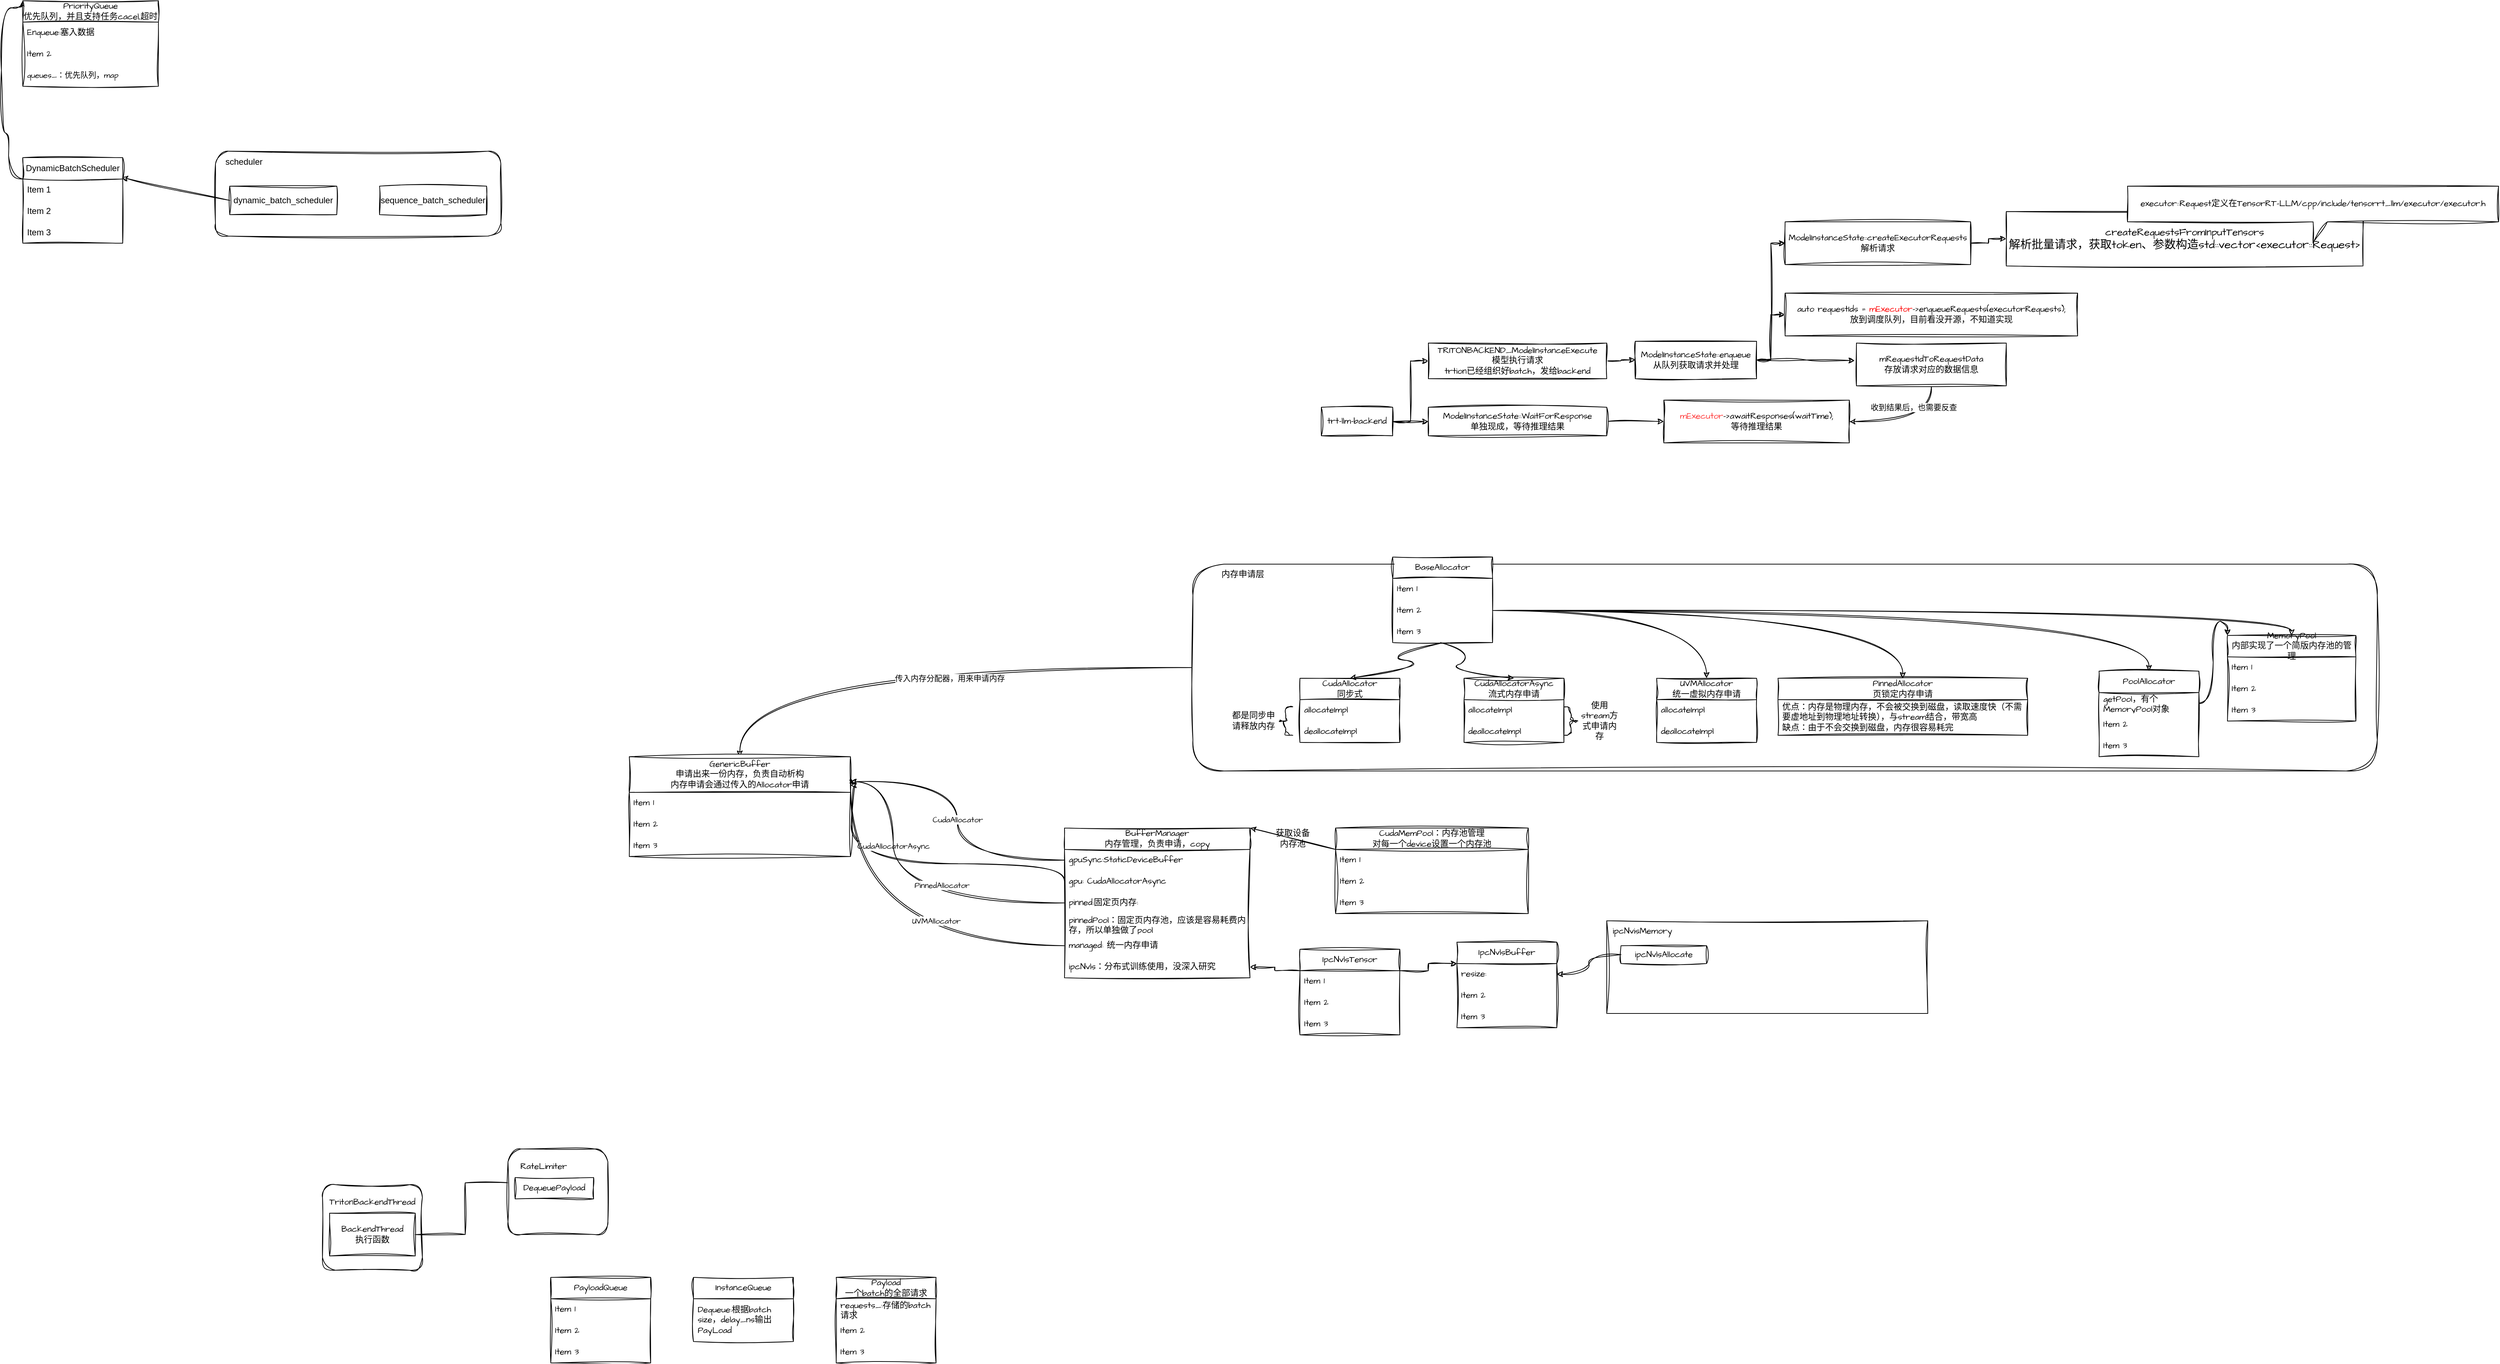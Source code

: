 <mxfile version="26.1.0">
  <diagram name="第 1 页" id="e3kwn4urfBCaLULZyXhO">
    <mxGraphModel dx="3012" dy="982" grid="1" gridSize="10" guides="1" tooltips="1" connect="1" arrows="1" fold="1" page="0" pageScale="1" pageWidth="827" pageHeight="1169" math="0" shadow="0">
      <root>
        <mxCell id="0" />
        <mxCell id="1" parent="0" />
        <mxCell id="O3_4RphO-YQ4waVhKGMV-48" style="edgeStyle=orthogonalEdgeStyle;rounded=0;sketch=1;hachureGap=4;jiggle=2;curveFitting=1;orthogonalLoop=1;jettySize=auto;html=1;exitX=0;exitY=0.5;exitDx=0;exitDy=0;entryX=0.5;entryY=0;entryDx=0;entryDy=0;fontFamily=Architects Daughter;fontSource=https%3A%2F%2Ffonts.googleapis.com%2Fcss%3Ffamily%3DArchitects%2BDaughter;curved=1;" parent="1" source="O3_4RphO-YQ4waVhKGMV-33" target="O3_4RphO-YQ4waVhKGMV-42" edge="1">
          <mxGeometry relative="1" as="geometry" />
        </mxCell>
        <mxCell id="O3_4RphO-YQ4waVhKGMV-50" value="传入内存分配器，用来申请内存" style="edgeLabel;html=1;align=center;verticalAlign=middle;resizable=0;points=[];sketch=1;hachureGap=4;jiggle=2;curveFitting=1;fontFamily=Architects Daughter;fontSource=https%3A%2F%2Ffonts.googleapis.com%2Fcss%3Ffamily%3DArchitects%2BDaughter;" parent="O3_4RphO-YQ4waVhKGMV-48" vertex="1" connectable="0">
          <mxGeometry x="-0.102" y="15" relative="1" as="geometry">
            <mxPoint as="offset" />
          </mxGeometry>
        </mxCell>
        <mxCell id="O3_4RphO-YQ4waVhKGMV-33" value="" style="rounded=1;whiteSpace=wrap;html=1;sketch=1;hachureGap=4;jiggle=2;curveFitting=1;fontFamily=Architects Daughter;fontSource=https%3A%2F%2Ffonts.googleapis.com%2Fcss%3Ffamily%3DArchitects%2BDaughter;" parent="1" vertex="1">
          <mxGeometry x="-130" y="470" width="1660" height="290" as="geometry" />
        </mxCell>
        <mxCell id="8ht5_bGMHFuDt7zcKh8R-3" style="edgeStyle=orthogonalEdgeStyle;rounded=0;sketch=1;hachureGap=4;jiggle=2;curveFitting=1;orthogonalLoop=1;jettySize=auto;html=1;exitX=1;exitY=0.5;exitDx=0;exitDy=0;entryX=0;entryY=0.5;entryDx=0;entryDy=0;fontFamily=Architects Daughter;fontSource=https%3A%2F%2Ffonts.googleapis.com%2Fcss%3Ffamily%3DArchitects%2BDaughter;" parent="1" source="8ht5_bGMHFuDt7zcKh8R-1" target="8ht5_bGMHFuDt7zcKh8R-2" edge="1">
          <mxGeometry relative="1" as="geometry" />
        </mxCell>
        <mxCell id="EsbBtJam3L4hfQBlaHVI-15" style="edgeStyle=orthogonalEdgeStyle;rounded=0;sketch=1;hachureGap=4;jiggle=2;curveFitting=1;orthogonalLoop=1;jettySize=auto;html=1;exitX=1;exitY=0.5;exitDx=0;exitDy=0;entryX=0;entryY=0.5;entryDx=0;entryDy=0;fontFamily=Architects Daughter;fontSource=https%3A%2F%2Ffonts.googleapis.com%2Fcss%3Ffamily%3DArchitects%2BDaughter;" parent="1" source="8ht5_bGMHFuDt7zcKh8R-1" target="EsbBtJam3L4hfQBlaHVI-14" edge="1">
          <mxGeometry relative="1" as="geometry" />
        </mxCell>
        <mxCell id="8ht5_bGMHFuDt7zcKh8R-1" value="trt-llm-backend" style="rounded=0;whiteSpace=wrap;html=1;sketch=1;hachureGap=4;jiggle=2;curveFitting=1;fontFamily=Architects Daughter;fontSource=https%3A%2F%2Ffonts.googleapis.com%2Fcss%3Ffamily%3DArchitects%2BDaughter;" parent="1" vertex="1">
          <mxGeometry x="50" y="250" width="100" height="40" as="geometry" />
        </mxCell>
        <mxCell id="8ht5_bGMHFuDt7zcKh8R-5" style="edgeStyle=orthogonalEdgeStyle;rounded=0;sketch=1;hachureGap=4;jiggle=2;curveFitting=1;orthogonalLoop=1;jettySize=auto;html=1;exitX=1;exitY=0.5;exitDx=0;exitDy=0;entryX=0;entryY=0.5;entryDx=0;entryDy=0;fontFamily=Architects Daughter;fontSource=https%3A%2F%2Ffonts.googleapis.com%2Fcss%3Ffamily%3DArchitects%2BDaughter;" parent="1" source="8ht5_bGMHFuDt7zcKh8R-2" target="8ht5_bGMHFuDt7zcKh8R-4" edge="1">
          <mxGeometry relative="1" as="geometry" />
        </mxCell>
        <mxCell id="8ht5_bGMHFuDt7zcKh8R-2" value="&lt;div style=&quot;--en-codeblock:true;--en-meta:{&amp;quot;title&amp;quot;:&amp;quot;&amp;quot;,&amp;quot;lang&amp;quot;:&amp;quot;C++&amp;quot;,&amp;quot;theme&amp;quot;:&amp;quot;default&amp;quot;,&amp;quot;showLine&amp;quot;:true,&amp;quot;lineWrap&amp;quot;:false};--en-code:WyJUUklUT05CQUNLRU5EX01vZGVsSW5zdGFuY2VFeGVjdXRlIl0;&quot;&gt;TRITONBACKEND_ModelInstanceExecute&lt;/div&gt;&lt;div style=&quot;--en-codeblock:true;--en-meta:{&amp;quot;title&amp;quot;:&amp;quot;&amp;quot;,&amp;quot;lang&amp;quot;:&amp;quot;C++&amp;quot;,&amp;quot;theme&amp;quot;:&amp;quot;default&amp;quot;,&amp;quot;showLine&amp;quot;:true,&amp;quot;lineWrap&amp;quot;:false};--en-code:WyJUUklUT05CQUNLRU5EX01vZGVsSW5zdGFuY2VFeGVjdXRlIl0;&quot;&gt;模型执行请求&lt;/div&gt;&lt;div style=&quot;--en-codeblock:true;--en-meta:{&amp;quot;title&amp;quot;:&amp;quot;&amp;quot;,&amp;quot;lang&amp;quot;:&amp;quot;C++&amp;quot;,&amp;quot;theme&amp;quot;:&amp;quot;default&amp;quot;,&amp;quot;showLine&amp;quot;:true,&amp;quot;lineWrap&amp;quot;:false};--en-code:WyJUUklUT05CQUNLRU5EX01vZGVsSW5zdGFuY2VFeGVjdXRlIl0;&quot;&gt;trtion已经组织好batch，发给backend&lt;/div&gt;" style="rounded=0;whiteSpace=wrap;html=1;sketch=1;hachureGap=4;jiggle=2;curveFitting=1;fontFamily=Architects Daughter;fontSource=https%3A%2F%2Ffonts.googleapis.com%2Fcss%3Ffamily%3DArchitects%2BDaughter;" parent="1" vertex="1">
          <mxGeometry x="200" y="160" width="250" height="50" as="geometry" />
        </mxCell>
        <mxCell id="8ht5_bGMHFuDt7zcKh8R-7" style="edgeStyle=orthogonalEdgeStyle;rounded=0;sketch=1;hachureGap=4;jiggle=2;curveFitting=1;orthogonalLoop=1;jettySize=auto;html=1;exitX=1;exitY=0.5;exitDx=0;exitDy=0;entryX=0;entryY=0.5;entryDx=0;entryDy=0;fontFamily=Architects Daughter;fontSource=https%3A%2F%2Ffonts.googleapis.com%2Fcss%3Ffamily%3DArchitects%2BDaughter;" parent="1" source="8ht5_bGMHFuDt7zcKh8R-4" target="8ht5_bGMHFuDt7zcKh8R-6" edge="1">
          <mxGeometry relative="1" as="geometry" />
        </mxCell>
        <mxCell id="EsbBtJam3L4hfQBlaHVI-13" style="edgeStyle=orthogonalEdgeStyle;rounded=0;sketch=1;hachureGap=4;jiggle=2;curveFitting=1;orthogonalLoop=1;jettySize=auto;html=1;exitX=1;exitY=0.5;exitDx=0;exitDy=0;entryX=0;entryY=0.5;entryDx=0;entryDy=0;fontFamily=Architects Daughter;fontSource=https%3A%2F%2Ffonts.googleapis.com%2Fcss%3Ffamily%3DArchitects%2BDaughter;" parent="1" source="8ht5_bGMHFuDt7zcKh8R-4" target="EsbBtJam3L4hfQBlaHVI-12" edge="1">
          <mxGeometry relative="1" as="geometry" />
        </mxCell>
        <mxCell id="8ht5_bGMHFuDt7zcKh8R-4" value="ModelInstanceState::enqueue&lt;div&gt;从队列获取请求并处理&lt;/div&gt;" style="rounded=0;whiteSpace=wrap;html=1;sketch=1;hachureGap=4;jiggle=2;curveFitting=1;fontFamily=Architects Daughter;fontSource=https%3A%2F%2Ffonts.googleapis.com%2Fcss%3Ffamily%3DArchitects%2BDaughter;" parent="1" vertex="1">
          <mxGeometry x="490" y="157.5" width="170" height="52.5" as="geometry" />
        </mxCell>
        <mxCell id="EsbBtJam3L4hfQBlaHVI-9" style="edgeStyle=orthogonalEdgeStyle;rounded=0;sketch=1;hachureGap=4;jiggle=2;curveFitting=1;orthogonalLoop=1;jettySize=auto;html=1;exitX=1;exitY=0.5;exitDx=0;exitDy=0;entryX=0;entryY=0.5;entryDx=0;entryDy=0;fontFamily=Architects Daughter;fontSource=https%3A%2F%2Ffonts.googleapis.com%2Fcss%3Ffamily%3DArchitects%2BDaughter;" parent="1" source="8ht5_bGMHFuDt7zcKh8R-6" target="EsbBtJam3L4hfQBlaHVI-8" edge="1">
          <mxGeometry relative="1" as="geometry" />
        </mxCell>
        <mxCell id="8ht5_bGMHFuDt7zcKh8R-6" value="ModelInstanceState::createExecutorRequests&lt;div&gt;解析请求&lt;/div&gt;" style="rounded=0;whiteSpace=wrap;html=1;sketch=1;hachureGap=4;jiggle=2;curveFitting=1;fontFamily=Architects Daughter;fontSource=https%3A%2F%2Ffonts.googleapis.com%2Fcss%3Ffamily%3DArchitects%2BDaughter;" parent="1" vertex="1">
          <mxGeometry x="700" y="-10" width="260" height="60" as="geometry" />
        </mxCell>
        <mxCell id="O3_4RphO-YQ4waVhKGMV-5" value="BaseAllocator" style="swimlane;fontStyle=0;childLayout=stackLayout;horizontal=1;startSize=30;horizontalStack=0;resizeParent=1;resizeParentMax=0;resizeLast=0;collapsible=1;marginBottom=0;whiteSpace=wrap;html=1;sketch=1;hachureGap=4;jiggle=2;curveFitting=1;fontFamily=Architects Daughter;fontSource=https%3A%2F%2Ffonts.googleapis.com%2Fcss%3Ffamily%3DArchitects%2BDaughter;" parent="1" vertex="1">
          <mxGeometry x="150" y="460" width="140" height="120" as="geometry" />
        </mxCell>
        <mxCell id="O3_4RphO-YQ4waVhKGMV-6" value="Item 1" style="text;strokeColor=none;fillColor=none;align=left;verticalAlign=middle;spacingLeft=4;spacingRight=4;overflow=hidden;points=[[0,0.5],[1,0.5]];portConstraint=eastwest;rotatable=0;whiteSpace=wrap;html=1;fontFamily=Architects Daughter;fontSource=https%3A%2F%2Ffonts.googleapis.com%2Fcss%3Ffamily%3DArchitects%2BDaughter;sketch=1;curveFitting=1;jiggle=2;" parent="O3_4RphO-YQ4waVhKGMV-5" vertex="1">
          <mxGeometry y="30" width="140" height="30" as="geometry" />
        </mxCell>
        <mxCell id="O3_4RphO-YQ4waVhKGMV-7" value="Item 2" style="text;strokeColor=none;fillColor=none;align=left;verticalAlign=middle;spacingLeft=4;spacingRight=4;overflow=hidden;points=[[0,0.5],[1,0.5]];portConstraint=eastwest;rotatable=0;whiteSpace=wrap;html=1;fontFamily=Architects Daughter;fontSource=https%3A%2F%2Ffonts.googleapis.com%2Fcss%3Ffamily%3DArchitects%2BDaughter;sketch=1;curveFitting=1;jiggle=2;" parent="O3_4RphO-YQ4waVhKGMV-5" vertex="1">
          <mxGeometry y="60" width="140" height="30" as="geometry" />
        </mxCell>
        <mxCell id="O3_4RphO-YQ4waVhKGMV-8" value="Item 3" style="text;strokeColor=none;fillColor=none;align=left;verticalAlign=middle;spacingLeft=4;spacingRight=4;overflow=hidden;points=[[0,0.5],[1,0.5]];portConstraint=eastwest;rotatable=0;whiteSpace=wrap;html=1;fontFamily=Architects Daughter;fontSource=https%3A%2F%2Ffonts.googleapis.com%2Fcss%3Ffamily%3DArchitects%2BDaughter;sketch=1;curveFitting=1;jiggle=2;" parent="O3_4RphO-YQ4waVhKGMV-5" vertex="1">
          <mxGeometry y="90" width="140" height="30" as="geometry" />
        </mxCell>
        <mxCell id="O3_4RphO-YQ4waVhKGMV-18" value="" style="group;sketch=1;curveFitting=1;jiggle=2;" parent="1" vertex="1" connectable="0">
          <mxGeometry x="-80" y="630" width="240" height="90" as="geometry" />
        </mxCell>
        <mxCell id="O3_4RphO-YQ4waVhKGMV-1" value="CudaAllocator&lt;div&gt;同步式&lt;/div&gt;" style="swimlane;fontStyle=0;childLayout=stackLayout;horizontal=1;startSize=30;horizontalStack=0;resizeParent=1;resizeParentMax=0;resizeLast=0;collapsible=1;marginBottom=0;whiteSpace=wrap;html=1;sketch=1;hachureGap=4;jiggle=2;curveFitting=1;fontFamily=Architects Daughter;fontSource=https%3A%2F%2Ffonts.googleapis.com%2Fcss%3Ffamily%3DArchitects%2BDaughter;" parent="O3_4RphO-YQ4waVhKGMV-18" vertex="1">
          <mxGeometry x="100" width="140" height="90" as="geometry" />
        </mxCell>
        <mxCell id="O3_4RphO-YQ4waVhKGMV-2" value="allocateImpl" style="text;strokeColor=none;fillColor=none;align=left;verticalAlign=middle;spacingLeft=4;spacingRight=4;overflow=hidden;points=[[0,0.5],[1,0.5]];portConstraint=eastwest;rotatable=0;whiteSpace=wrap;html=1;fontFamily=Architects Daughter;fontSource=https%3A%2F%2Ffonts.googleapis.com%2Fcss%3Ffamily%3DArchitects%2BDaughter;sketch=1;curveFitting=1;jiggle=2;" parent="O3_4RphO-YQ4waVhKGMV-1" vertex="1">
          <mxGeometry y="30" width="140" height="30" as="geometry" />
        </mxCell>
        <mxCell id="O3_4RphO-YQ4waVhKGMV-3" value="deallocateImpl" style="text;strokeColor=none;fillColor=none;align=left;verticalAlign=middle;spacingLeft=4;spacingRight=4;overflow=hidden;points=[[0,0.5],[1,0.5]];portConstraint=eastwest;rotatable=0;whiteSpace=wrap;html=1;fontFamily=Architects Daughter;fontSource=https%3A%2F%2Ffonts.googleapis.com%2Fcss%3Ffamily%3DArchitects%2BDaughter;sketch=1;curveFitting=1;jiggle=2;" parent="O3_4RphO-YQ4waVhKGMV-1" vertex="1">
          <mxGeometry y="60" width="140" height="30" as="geometry" />
        </mxCell>
        <mxCell id="O3_4RphO-YQ4waVhKGMV-11" value="" style="shape=curlyBracket;whiteSpace=wrap;html=1;rounded=1;labelPosition=left;verticalLabelPosition=middle;align=right;verticalAlign=middle;sketch=1;hachureGap=4;jiggle=2;curveFitting=1;fontFamily=Architects Daughter;fontSource=https%3A%2F%2Ffonts.googleapis.com%2Fcss%3Ffamily%3DArchitects%2BDaughter;" parent="O3_4RphO-YQ4waVhKGMV-18" vertex="1">
          <mxGeometry x="70" y="40" width="20" height="40" as="geometry" />
        </mxCell>
        <mxCell id="O3_4RphO-YQ4waVhKGMV-13" value="都是同步申请释放内存" style="text;html=1;align=center;verticalAlign=middle;whiteSpace=wrap;rounded=0;fontFamily=Architects Daughter;fontSource=https%3A%2F%2Ffonts.googleapis.com%2Fcss%3Ffamily%3DArchitects%2BDaughter;sketch=1;curveFitting=1;jiggle=2;" parent="O3_4RphO-YQ4waVhKGMV-18" vertex="1">
          <mxGeometry y="45" width="70" height="30" as="geometry" />
        </mxCell>
        <mxCell id="O3_4RphO-YQ4waVhKGMV-21" value="" style="group;sketch=1;curveFitting=1;jiggle=2;" parent="1" vertex="1" connectable="0">
          <mxGeometry x="250" y="630" width="220" height="90" as="geometry" />
        </mxCell>
        <mxCell id="O3_4RphO-YQ4waVhKGMV-14" value="CudaAllocatorAsync&lt;div&gt;流式内存申请&lt;/div&gt;" style="swimlane;fontStyle=0;childLayout=stackLayout;horizontal=1;startSize=30;horizontalStack=0;resizeParent=1;resizeParentMax=0;resizeLast=0;collapsible=1;marginBottom=0;whiteSpace=wrap;html=1;sketch=1;hachureGap=4;jiggle=2;curveFitting=1;fontFamily=Architects Daughter;fontSource=https%3A%2F%2Ffonts.googleapis.com%2Fcss%3Ffamily%3DArchitects%2BDaughter;" parent="O3_4RphO-YQ4waVhKGMV-21" vertex="1">
          <mxGeometry width="140" height="90" as="geometry" />
        </mxCell>
        <mxCell id="O3_4RphO-YQ4waVhKGMV-15" value="allocateImpl" style="text;strokeColor=none;fillColor=none;align=left;verticalAlign=middle;spacingLeft=4;spacingRight=4;overflow=hidden;points=[[0,0.5],[1,0.5]];portConstraint=eastwest;rotatable=0;whiteSpace=wrap;html=1;fontFamily=Architects Daughter;fontSource=https%3A%2F%2Ffonts.googleapis.com%2Fcss%3Ffamily%3DArchitects%2BDaughter;sketch=1;curveFitting=1;jiggle=2;" parent="O3_4RphO-YQ4waVhKGMV-14" vertex="1">
          <mxGeometry y="30" width="140" height="30" as="geometry" />
        </mxCell>
        <mxCell id="O3_4RphO-YQ4waVhKGMV-16" value="deallocateImpl" style="text;strokeColor=none;fillColor=none;align=left;verticalAlign=middle;spacingLeft=4;spacingRight=4;overflow=hidden;points=[[0,0.5],[1,0.5]];portConstraint=eastwest;rotatable=0;whiteSpace=wrap;html=1;fontFamily=Architects Daughter;fontSource=https%3A%2F%2Ffonts.googleapis.com%2Fcss%3Ffamily%3DArchitects%2BDaughter;sketch=1;curveFitting=1;jiggle=2;" parent="O3_4RphO-YQ4waVhKGMV-14" vertex="1">
          <mxGeometry y="60" width="140" height="30" as="geometry" />
        </mxCell>
        <mxCell id="O3_4RphO-YQ4waVhKGMV-19" value="" style="shape=curlyBracket;whiteSpace=wrap;html=1;rounded=1;flipH=1;labelPosition=right;verticalLabelPosition=middle;align=left;verticalAlign=middle;sketch=1;hachureGap=4;jiggle=2;curveFitting=1;fontFamily=Architects Daughter;fontSource=https%3A%2F%2Ffonts.googleapis.com%2Fcss%3Ffamily%3DArchitects%2BDaughter;" parent="O3_4RphO-YQ4waVhKGMV-21" vertex="1">
          <mxGeometry x="140" y="40" width="20" height="40" as="geometry" />
        </mxCell>
        <mxCell id="O3_4RphO-YQ4waVhKGMV-20" value="使用stream方式申请内存" style="text;html=1;align=center;verticalAlign=middle;whiteSpace=wrap;rounded=0;fontFamily=Architects Daughter;fontSource=https%3A%2F%2Ffonts.googleapis.com%2Fcss%3Ffamily%3DArchitects%2BDaughter;sketch=1;curveFitting=1;jiggle=2;" parent="O3_4RphO-YQ4waVhKGMV-21" vertex="1">
          <mxGeometry x="160" y="45" width="60" height="30" as="geometry" />
        </mxCell>
        <mxCell id="O3_4RphO-YQ4waVhKGMV-22" value="" style="curved=1;endArrow=classic;html=1;rounded=0;sketch=1;hachureGap=4;jiggle=2;curveFitting=1;fontFamily=Architects Daughter;fontSource=https%3A%2F%2Ffonts.googleapis.com%2Fcss%3Ffamily%3DArchitects%2BDaughter;exitX=0.479;exitY=1.033;exitDx=0;exitDy=0;exitPerimeter=0;entryX=0.5;entryY=0;entryDx=0;entryDy=0;" parent="1" source="O3_4RphO-YQ4waVhKGMV-8" target="O3_4RphO-YQ4waVhKGMV-1" edge="1">
          <mxGeometry width="50" height="50" relative="1" as="geometry">
            <mxPoint x="210" y="660" as="sourcePoint" />
            <mxPoint x="260" y="610" as="targetPoint" />
            <Array as="points">
              <mxPoint x="130" y="600" />
              <mxPoint x="210" y="610" />
            </Array>
          </mxGeometry>
        </mxCell>
        <mxCell id="O3_4RphO-YQ4waVhKGMV-23" value="" style="curved=1;endArrow=classic;html=1;rounded=0;sketch=1;hachureGap=4;jiggle=2;curveFitting=1;fontFamily=Architects Daughter;fontSource=https%3A%2F%2Ffonts.googleapis.com%2Fcss%3Ffamily%3DArchitects%2BDaughter;exitX=0.479;exitY=1;exitDx=0;exitDy=0;exitPerimeter=0;entryX=0.5;entryY=0;entryDx=0;entryDy=0;" parent="1" source="O3_4RphO-YQ4waVhKGMV-8" target="O3_4RphO-YQ4waVhKGMV-14" edge="1">
          <mxGeometry width="50" height="50" relative="1" as="geometry">
            <mxPoint x="227" y="591" as="sourcePoint" />
            <mxPoint x="100" y="640" as="targetPoint" />
            <Array as="points">
              <mxPoint x="270" y="600" />
              <mxPoint x="220" y="620" />
            </Array>
          </mxGeometry>
        </mxCell>
        <mxCell id="O3_4RphO-YQ4waVhKGMV-24" value="UVMAllocator&lt;div&gt;统一虚拟内存申请&lt;/div&gt;" style="swimlane;fontStyle=0;childLayout=stackLayout;horizontal=1;startSize=30;horizontalStack=0;resizeParent=1;resizeParentMax=0;resizeLast=0;collapsible=1;marginBottom=0;whiteSpace=wrap;html=1;sketch=1;hachureGap=4;jiggle=2;curveFitting=1;fontFamily=Architects Daughter;fontSource=https%3A%2F%2Ffonts.googleapis.com%2Fcss%3Ffamily%3DArchitects%2BDaughter;" parent="1" vertex="1">
          <mxGeometry x="520" y="630" width="140" height="90" as="geometry" />
        </mxCell>
        <mxCell id="O3_4RphO-YQ4waVhKGMV-25" value="allocateImpl" style="text;strokeColor=none;fillColor=none;align=left;verticalAlign=middle;spacingLeft=4;spacingRight=4;overflow=hidden;points=[[0,0.5],[1,0.5]];portConstraint=eastwest;rotatable=0;whiteSpace=wrap;html=1;fontFamily=Architects Daughter;fontSource=https%3A%2F%2Ffonts.googleapis.com%2Fcss%3Ffamily%3DArchitects%2BDaughter;sketch=1;curveFitting=1;jiggle=2;" parent="O3_4RphO-YQ4waVhKGMV-24" vertex="1">
          <mxGeometry y="30" width="140" height="30" as="geometry" />
        </mxCell>
        <mxCell id="O3_4RphO-YQ4waVhKGMV-26" value="deallocateImpl" style="text;strokeColor=none;fillColor=none;align=left;verticalAlign=middle;spacingLeft=4;spacingRight=4;overflow=hidden;points=[[0,0.5],[1,0.5]];portConstraint=eastwest;rotatable=0;whiteSpace=wrap;html=1;fontFamily=Architects Daughter;fontSource=https%3A%2F%2Ffonts.googleapis.com%2Fcss%3Ffamily%3DArchitects%2BDaughter;sketch=1;curveFitting=1;jiggle=2;" parent="O3_4RphO-YQ4waVhKGMV-24" vertex="1">
          <mxGeometry y="60" width="140" height="30" as="geometry" />
        </mxCell>
        <mxCell id="O3_4RphO-YQ4waVhKGMV-28" style="edgeStyle=orthogonalEdgeStyle;curved=1;rounded=0;sketch=1;hachureGap=4;jiggle=2;curveFitting=1;orthogonalLoop=1;jettySize=auto;html=1;exitX=1;exitY=0.5;exitDx=0;exitDy=0;entryX=0.5;entryY=0;entryDx=0;entryDy=0;fontFamily=Architects Daughter;fontSource=https%3A%2F%2Ffonts.googleapis.com%2Fcss%3Ffamily%3DArchitects%2BDaughter;" parent="1" source="O3_4RphO-YQ4waVhKGMV-7" target="O3_4RphO-YQ4waVhKGMV-24" edge="1">
          <mxGeometry relative="1" as="geometry" />
        </mxCell>
        <mxCell id="O3_4RphO-YQ4waVhKGMV-29" value="BufferManager&lt;div&gt;内存管理，负责申请，copy&lt;/div&gt;" style="swimlane;fontStyle=0;childLayout=stackLayout;horizontal=1;startSize=30;horizontalStack=0;resizeParent=1;resizeParentMax=0;resizeLast=0;collapsible=1;marginBottom=0;whiteSpace=wrap;html=1;sketch=1;hachureGap=4;jiggle=2;curveFitting=1;fontFamily=Architects Daughter;fontSource=https%3A%2F%2Ffonts.googleapis.com%2Fcss%3Ffamily%3DArchitects%2BDaughter;" parent="1" vertex="1">
          <mxGeometry x="-310" y="840" width="260" height="210" as="geometry">
            <mxRectangle x="-310" y="840" width="190" height="40" as="alternateBounds" />
          </mxGeometry>
        </mxCell>
        <mxCell id="O3_4RphO-YQ4waVhKGMV-30" value="gpuSync:StaticDeviceBuffer" style="text;strokeColor=none;fillColor=none;align=left;verticalAlign=middle;spacingLeft=4;spacingRight=4;overflow=hidden;points=[[0,0.5],[1,0.5]];portConstraint=eastwest;rotatable=0;whiteSpace=wrap;html=1;fontFamily=Architects Daughter;fontSource=https%3A%2F%2Ffonts.googleapis.com%2Fcss%3Ffamily%3DArchitects%2BDaughter;sketch=1;curveFitting=1;jiggle=2;" parent="O3_4RphO-YQ4waVhKGMV-29" vertex="1">
          <mxGeometry y="30" width="260" height="30" as="geometry" />
        </mxCell>
        <mxCell id="O3_4RphO-YQ4waVhKGMV-53" style="edgeStyle=orthogonalEdgeStyle;rounded=0;sketch=1;hachureGap=4;jiggle=2;curveFitting=1;orthogonalLoop=1;jettySize=auto;html=1;exitX=0;exitY=0.5;exitDx=0;exitDy=0;fontFamily=Architects Daughter;fontSource=https%3A%2F%2Ffonts.googleapis.com%2Fcss%3Ffamily%3DArchitects%2BDaughter;curved=1;" parent="O3_4RphO-YQ4waVhKGMV-29" source="O3_4RphO-YQ4waVhKGMV-31" edge="1">
          <mxGeometry relative="1" as="geometry">
            <mxPoint x="-300" y="-60" as="targetPoint" />
            <Array as="points">
              <mxPoint y="50" />
              <mxPoint x="-299" y="50" />
            </Array>
          </mxGeometry>
        </mxCell>
        <mxCell id="O3_4RphO-YQ4waVhKGMV-54" value="CudaAllocatorAsync" style="edgeLabel;html=1;align=center;verticalAlign=middle;resizable=0;points=[];sketch=1;hachureGap=4;jiggle=2;curveFitting=1;fontFamily=Architects Daughter;fontSource=https%3A%2F%2Ffonts.googleapis.com%2Fcss%3Ffamily%3DArchitects%2BDaughter;" parent="O3_4RphO-YQ4waVhKGMV-53" vertex="1" connectable="0">
          <mxGeometry x="0.022" y="-33" relative="1" as="geometry">
            <mxPoint x="-43" y="8" as="offset" />
          </mxGeometry>
        </mxCell>
        <mxCell id="O3_4RphO-YQ4waVhKGMV-31" value="gpu:&amp;nbsp;CudaAllocatorAsync" style="text;strokeColor=none;fillColor=none;align=left;verticalAlign=middle;spacingLeft=4;spacingRight=4;overflow=hidden;points=[[0,0.5],[1,0.5]];portConstraint=eastwest;rotatable=0;whiteSpace=wrap;html=1;fontFamily=Architects Daughter;fontSource=https%3A%2F%2Ffonts.googleapis.com%2Fcss%3Ffamily%3DArchitects%2BDaughter;sketch=1;curveFitting=1;jiggle=2;" parent="O3_4RphO-YQ4waVhKGMV-29" vertex="1">
          <mxGeometry y="60" width="260" height="30" as="geometry" />
        </mxCell>
        <mxCell id="O3_4RphO-YQ4waVhKGMV-32" value="pinned:固定页内存:" style="text;strokeColor=none;fillColor=none;align=left;verticalAlign=middle;spacingLeft=4;spacingRight=4;overflow=hidden;points=[[0,0.5],[1,0.5]];portConstraint=eastwest;rotatable=0;whiteSpace=wrap;html=1;fontFamily=Architects Daughter;fontSource=https%3A%2F%2Ffonts.googleapis.com%2Fcss%3Ffamily%3DArchitects%2BDaughter;sketch=1;curveFitting=1;jiggle=2;" parent="O3_4RphO-YQ4waVhKGMV-29" vertex="1">
          <mxGeometry y="90" width="260" height="30" as="geometry" />
        </mxCell>
        <mxCell id="O3_4RphO-YQ4waVhKGMV-82" value="pinnedPool：固定页内存池，应该是容易耗费内存，所以单独做了pool" style="text;strokeColor=none;fillColor=none;align=left;verticalAlign=middle;spacingLeft=4;spacingRight=4;overflow=hidden;points=[[0,0.5],[1,0.5]];portConstraint=eastwest;rotatable=0;whiteSpace=wrap;html=1;fontFamily=Architects Daughter;fontSource=https%3A%2F%2Ffonts.googleapis.com%2Fcss%3Ffamily%3DArchitects%2BDaughter;sketch=1;curveFitting=1;jiggle=2;" parent="O3_4RphO-YQ4waVhKGMV-29" vertex="1">
          <mxGeometry y="120" width="260" height="30" as="geometry" />
        </mxCell>
        <mxCell id="O3_4RphO-YQ4waVhKGMV-84" style="edgeStyle=orthogonalEdgeStyle;rounded=0;sketch=1;hachureGap=4;jiggle=2;curveFitting=1;orthogonalLoop=1;jettySize=auto;html=1;exitX=0;exitY=0.5;exitDx=0;exitDy=0;fontFamily=Architects Daughter;fontSource=https%3A%2F%2Ffonts.googleapis.com%2Fcss%3Ffamily%3DArchitects%2BDaughter;curved=1;" parent="O3_4RphO-YQ4waVhKGMV-29" source="O3_4RphO-YQ4waVhKGMV-83" edge="1">
          <mxGeometry relative="1" as="geometry">
            <mxPoint x="-300" y="-70" as="targetPoint" />
          </mxGeometry>
        </mxCell>
        <mxCell id="O3_4RphO-YQ4waVhKGMV-85" value="UVMAllocator" style="edgeLabel;html=1;align=center;verticalAlign=middle;resizable=0;points=[];sketch=1;hachureGap=4;jiggle=2;curveFitting=1;fontFamily=Architects Daughter;fontSource=https%3A%2F%2Ffonts.googleapis.com%2Fcss%3Ffamily%3DArchitects%2BDaughter;" parent="O3_4RphO-YQ4waVhKGMV-84" vertex="1" connectable="0">
          <mxGeometry x="-0.327" y="-35" relative="1" as="geometry">
            <mxPoint as="offset" />
          </mxGeometry>
        </mxCell>
        <mxCell id="O3_4RphO-YQ4waVhKGMV-83" value="managed: 统一内存申请" style="text;strokeColor=none;fillColor=none;align=left;verticalAlign=middle;spacingLeft=4;spacingRight=4;overflow=hidden;points=[[0,0.5],[1,0.5]];portConstraint=eastwest;rotatable=0;whiteSpace=wrap;html=1;fontFamily=Architects Daughter;fontSource=https%3A%2F%2Ffonts.googleapis.com%2Fcss%3Ffamily%3DArchitects%2BDaughter;sketch=1;curveFitting=1;jiggle=2;" parent="O3_4RphO-YQ4waVhKGMV-29" vertex="1">
          <mxGeometry y="150" width="260" height="30" as="geometry" />
        </mxCell>
        <mxCell id="O3_4RphO-YQ4waVhKGMV-86" value="ipcNvls：分布式训练使用，没深入研究" style="text;strokeColor=none;fillColor=none;align=left;verticalAlign=middle;spacingLeft=4;spacingRight=4;overflow=hidden;points=[[0,0.5],[1,0.5]];portConstraint=eastwest;rotatable=0;whiteSpace=wrap;html=1;fontFamily=Architects Daughter;fontSource=https%3A%2F%2Ffonts.googleapis.com%2Fcss%3Ffamily%3DArchitects%2BDaughter;sketch=1;curveFitting=1;jiggle=2;" parent="O3_4RphO-YQ4waVhKGMV-29" vertex="1">
          <mxGeometry y="180" width="260" height="30" as="geometry" />
        </mxCell>
        <mxCell id="O3_4RphO-YQ4waVhKGMV-34" value="内存申请层" style="text;html=1;align=center;verticalAlign=middle;whiteSpace=wrap;rounded=0;fontFamily=Architects Daughter;fontSource=https%3A%2F%2Ffonts.googleapis.com%2Fcss%3Ffamily%3DArchitects%2BDaughter;sketch=1;curveFitting=1;jiggle=2;" parent="1" vertex="1">
          <mxGeometry x="-100" y="470" width="80" height="30" as="geometry" />
        </mxCell>
        <mxCell id="O3_4RphO-YQ4waVhKGMV-35" value="CudaMemPool：&lt;span style=&quot;background-color: transparent; color: light-dark(rgb(0, 0, 0), rgb(255, 255, 255));&quot;&gt;内存池管理&lt;/span&gt;&lt;div&gt;对每一个device设置一个内存池&lt;/div&gt;" style="swimlane;fontStyle=0;childLayout=stackLayout;horizontal=1;startSize=30;horizontalStack=0;resizeParent=1;resizeParentMax=0;resizeLast=0;collapsible=1;marginBottom=0;whiteSpace=wrap;html=1;sketch=1;hachureGap=4;jiggle=2;curveFitting=1;fontFamily=Architects Daughter;fontSource=https%3A%2F%2Ffonts.googleapis.com%2Fcss%3Ffamily%3DArchitects%2BDaughter;" parent="1" vertex="1">
          <mxGeometry x="70" y="840" width="270" height="120" as="geometry" />
        </mxCell>
        <mxCell id="O3_4RphO-YQ4waVhKGMV-36" value="Item 1" style="text;strokeColor=none;fillColor=none;align=left;verticalAlign=middle;spacingLeft=4;spacingRight=4;overflow=hidden;points=[[0,0.5],[1,0.5]];portConstraint=eastwest;rotatable=0;whiteSpace=wrap;html=1;fontFamily=Architects Daughter;fontSource=https%3A%2F%2Ffonts.googleapis.com%2Fcss%3Ffamily%3DArchitects%2BDaughter;sketch=1;curveFitting=1;jiggle=2;" parent="O3_4RphO-YQ4waVhKGMV-35" vertex="1">
          <mxGeometry y="30" width="270" height="30" as="geometry" />
        </mxCell>
        <mxCell id="O3_4RphO-YQ4waVhKGMV-37" value="Item 2" style="text;strokeColor=none;fillColor=none;align=left;verticalAlign=middle;spacingLeft=4;spacingRight=4;overflow=hidden;points=[[0,0.5],[1,0.5]];portConstraint=eastwest;rotatable=0;whiteSpace=wrap;html=1;fontFamily=Architects Daughter;fontSource=https%3A%2F%2Ffonts.googleapis.com%2Fcss%3Ffamily%3DArchitects%2BDaughter;sketch=1;curveFitting=1;jiggle=2;" parent="O3_4RphO-YQ4waVhKGMV-35" vertex="1">
          <mxGeometry y="60" width="270" height="30" as="geometry" />
        </mxCell>
        <mxCell id="O3_4RphO-YQ4waVhKGMV-38" value="Item 3" style="text;strokeColor=none;fillColor=none;align=left;verticalAlign=middle;spacingLeft=4;spacingRight=4;overflow=hidden;points=[[0,0.5],[1,0.5]];portConstraint=eastwest;rotatable=0;whiteSpace=wrap;html=1;fontFamily=Architects Daughter;fontSource=https%3A%2F%2Ffonts.googleapis.com%2Fcss%3Ffamily%3DArchitects%2BDaughter;sketch=1;curveFitting=1;jiggle=2;" parent="O3_4RphO-YQ4waVhKGMV-35" vertex="1">
          <mxGeometry y="90" width="270" height="30" as="geometry" />
        </mxCell>
        <mxCell id="O3_4RphO-YQ4waVhKGMV-41" value="" style="group;sketch=1;curveFitting=1;jiggle=2;" parent="1" vertex="1" connectable="0">
          <mxGeometry x="280" y="790" width="60" height="30" as="geometry" />
        </mxCell>
        <mxCell id="O3_4RphO-YQ4waVhKGMV-39" style="edgeStyle=none;rounded=0;sketch=1;hachureGap=4;jiggle=2;curveFitting=1;orthogonalLoop=1;jettySize=auto;html=1;exitX=0;exitY=0.25;exitDx=0;exitDy=0;entryX=1;entryY=0;entryDx=0;entryDy=0;fontFamily=Architects Daughter;fontSource=https%3A%2F%2Ffonts.googleapis.com%2Fcss%3Ffamily%3DArchitects%2BDaughter;" parent="O3_4RphO-YQ4waVhKGMV-41" source="O3_4RphO-YQ4waVhKGMV-35" target="O3_4RphO-YQ4waVhKGMV-29" edge="1">
          <mxGeometry relative="1" as="geometry" />
        </mxCell>
        <mxCell id="O3_4RphO-YQ4waVhKGMV-42" value="GenericBuffer&lt;div&gt;申请出来一份内存，负责自动析构&lt;/div&gt;&lt;div&gt;内存申请会通过传入的Allocator申请&lt;/div&gt;" style="swimlane;fontStyle=0;childLayout=stackLayout;horizontal=1;startSize=50;horizontalStack=0;resizeParent=1;resizeParentMax=0;resizeLast=0;collapsible=1;marginBottom=0;whiteSpace=wrap;html=1;sketch=1;hachureGap=4;jiggle=2;curveFitting=1;fontFamily=Architects Daughter;fontSource=https%3A%2F%2Ffonts.googleapis.com%2Fcss%3Ffamily%3DArchitects%2BDaughter;" parent="1" vertex="1">
          <mxGeometry x="-920" y="740" width="310" height="140" as="geometry" />
        </mxCell>
        <mxCell id="O3_4RphO-YQ4waVhKGMV-43" value="Item 1" style="text;strokeColor=none;fillColor=none;align=left;verticalAlign=middle;spacingLeft=4;spacingRight=4;overflow=hidden;points=[[0,0.5],[1,0.5]];portConstraint=eastwest;rotatable=0;whiteSpace=wrap;html=1;fontFamily=Architects Daughter;fontSource=https%3A%2F%2Ffonts.googleapis.com%2Fcss%3Ffamily%3DArchitects%2BDaughter;sketch=1;curveFitting=1;jiggle=2;" parent="O3_4RphO-YQ4waVhKGMV-42" vertex="1">
          <mxGeometry y="50" width="310" height="30" as="geometry" />
        </mxCell>
        <mxCell id="O3_4RphO-YQ4waVhKGMV-44" value="Item 2" style="text;strokeColor=none;fillColor=none;align=left;verticalAlign=middle;spacingLeft=4;spacingRight=4;overflow=hidden;points=[[0,0.5],[1,0.5]];portConstraint=eastwest;rotatable=0;whiteSpace=wrap;html=1;fontFamily=Architects Daughter;fontSource=https%3A%2F%2Ffonts.googleapis.com%2Fcss%3Ffamily%3DArchitects%2BDaughter;sketch=1;curveFitting=1;jiggle=2;" parent="O3_4RphO-YQ4waVhKGMV-42" vertex="1">
          <mxGeometry y="80" width="310" height="30" as="geometry" />
        </mxCell>
        <mxCell id="O3_4RphO-YQ4waVhKGMV-45" value="Item 3" style="text;strokeColor=none;fillColor=none;align=left;verticalAlign=middle;spacingLeft=4;spacingRight=4;overflow=hidden;points=[[0,0.5],[1,0.5]];portConstraint=eastwest;rotatable=0;whiteSpace=wrap;html=1;fontFamily=Architects Daughter;fontSource=https%3A%2F%2Ffonts.googleapis.com%2Fcss%3Ffamily%3DArchitects%2BDaughter;sketch=1;curveFitting=1;jiggle=2;" parent="O3_4RphO-YQ4waVhKGMV-42" vertex="1">
          <mxGeometry y="110" width="310" height="30" as="geometry" />
        </mxCell>
        <mxCell id="O3_4RphO-YQ4waVhKGMV-40" value="获取设备内存池" style="text;html=1;align=center;verticalAlign=middle;whiteSpace=wrap;rounded=0;fontFamily=Architects Daughter;fontSource=https%3A%2F%2Ffonts.googleapis.com%2Fcss%3Ffamily%3DArchitects%2BDaughter;sketch=1;curveFitting=1;jiggle=2;" parent="1" vertex="1">
          <mxGeometry x="-20" y="840" width="60" height="30" as="geometry" />
        </mxCell>
        <mxCell id="O3_4RphO-YQ4waVhKGMV-51" style="edgeStyle=orthogonalEdgeStyle;rounded=0;sketch=1;hachureGap=4;jiggle=2;curveFitting=1;orthogonalLoop=1;jettySize=auto;html=1;exitX=0;exitY=0.5;exitDx=0;exitDy=0;entryX=1;entryY=0.25;entryDx=0;entryDy=0;fontFamily=Architects Daughter;fontSource=https%3A%2F%2Ffonts.googleapis.com%2Fcss%3Ffamily%3DArchitects%2BDaughter;curved=1;" parent="1" source="O3_4RphO-YQ4waVhKGMV-30" target="O3_4RphO-YQ4waVhKGMV-42" edge="1">
          <mxGeometry relative="1" as="geometry" />
        </mxCell>
        <mxCell id="O3_4RphO-YQ4waVhKGMV-52" value="CudaAllocator" style="edgeLabel;html=1;align=center;verticalAlign=middle;resizable=0;points=[];sketch=1;hachureGap=4;jiggle=2;curveFitting=1;fontFamily=Architects Daughter;fontSource=https%3A%2F%2Ffonts.googleapis.com%2Fcss%3Ffamily%3DArchitects%2BDaughter;" parent="O3_4RphO-YQ4waVhKGMV-51" vertex="1" connectable="0">
          <mxGeometry x="0.01" relative="1" as="geometry">
            <mxPoint as="offset" />
          </mxGeometry>
        </mxCell>
        <mxCell id="O3_4RphO-YQ4waVhKGMV-55" style="edgeStyle=orthogonalEdgeStyle;rounded=0;sketch=1;hachureGap=4;jiggle=2;curveFitting=1;orthogonalLoop=1;jettySize=auto;html=1;exitX=0;exitY=0.5;exitDx=0;exitDy=0;entryX=1;entryY=0.25;entryDx=0;entryDy=0;fontFamily=Architects Daughter;fontSource=https%3A%2F%2Ffonts.googleapis.com%2Fcss%3Ffamily%3DArchitects%2BDaughter;curved=1;" parent="1" source="O3_4RphO-YQ4waVhKGMV-32" target="O3_4RphO-YQ4waVhKGMV-42" edge="1">
          <mxGeometry relative="1" as="geometry">
            <Array as="points">
              <mxPoint x="-550" y="945" />
              <mxPoint x="-550" y="775" />
            </Array>
          </mxGeometry>
        </mxCell>
        <mxCell id="O3_4RphO-YQ4waVhKGMV-56" value="PinnedAllocator" style="edgeLabel;html=1;align=center;verticalAlign=middle;resizable=0;points=[];sketch=1;hachureGap=4;jiggle=2;curveFitting=1;fontFamily=Architects Daughter;fontSource=https%3A%2F%2Ffonts.googleapis.com%2Fcss%3Ffamily%3DArchitects%2BDaughter;" parent="O3_4RphO-YQ4waVhKGMV-55" vertex="1" connectable="0">
          <mxGeometry x="-0.268" y="-17" relative="1" as="geometry">
            <mxPoint y="-8" as="offset" />
          </mxGeometry>
        </mxCell>
        <mxCell id="O3_4RphO-YQ4waVhKGMV-57" value="PinnedAllocator&lt;div&gt;页锁定内存申请&lt;/div&gt;" style="swimlane;fontStyle=0;childLayout=stackLayout;horizontal=1;startSize=30;horizontalStack=0;resizeParent=1;resizeParentMax=0;resizeLast=0;collapsible=1;marginBottom=0;whiteSpace=wrap;html=1;sketch=1;hachureGap=4;jiggle=2;curveFitting=1;fontFamily=Architects Daughter;fontSource=https%3A%2F%2Ffonts.googleapis.com%2Fcss%3Ffamily%3DArchitects%2BDaughter;" parent="1" vertex="1">
          <mxGeometry x="690" y="630" width="350" height="80" as="geometry" />
        </mxCell>
        <mxCell id="O3_4RphO-YQ4waVhKGMV-58" value="优点：内存是物理内存，不会被交换到磁盘，读取速度快（不需要虚地址到物理地址转换），与stream结合，带宽高&lt;div&gt;缺点：由于不会交换到磁盘，内存很容易耗完&lt;/div&gt;" style="text;strokeColor=none;fillColor=none;align=left;verticalAlign=middle;spacingLeft=4;spacingRight=4;overflow=hidden;points=[[0,0.5],[1,0.5]];portConstraint=eastwest;rotatable=0;whiteSpace=wrap;html=1;fontFamily=Architects Daughter;fontSource=https%3A%2F%2Ffonts.googleapis.com%2Fcss%3Ffamily%3DArchitects%2BDaughter;sketch=1;curveFitting=1;jiggle=2;" parent="O3_4RphO-YQ4waVhKGMV-57" vertex="1">
          <mxGeometry y="30" width="350" height="50" as="geometry" />
        </mxCell>
        <mxCell id="O3_4RphO-YQ4waVhKGMV-61" style="edgeStyle=orthogonalEdgeStyle;rounded=0;sketch=1;hachureGap=4;jiggle=2;curveFitting=1;orthogonalLoop=1;jettySize=auto;html=1;exitX=1;exitY=0.5;exitDx=0;exitDy=0;entryX=0.5;entryY=0;entryDx=0;entryDy=0;fontFamily=Architects Daughter;fontSource=https%3A%2F%2Ffonts.googleapis.com%2Fcss%3Ffamily%3DArchitects%2BDaughter;curved=1;" parent="1" source="O3_4RphO-YQ4waVhKGMV-7" target="O3_4RphO-YQ4waVhKGMV-57" edge="1">
          <mxGeometry relative="1" as="geometry" />
        </mxCell>
        <mxCell id="O3_4RphO-YQ4waVhKGMV-62" value="PoolAllocator" style="swimlane;fontStyle=0;childLayout=stackLayout;horizontal=1;startSize=30;horizontalStack=0;resizeParent=1;resizeParentMax=0;resizeLast=0;collapsible=1;marginBottom=0;whiteSpace=wrap;html=1;sketch=1;hachureGap=4;jiggle=2;curveFitting=1;fontFamily=Architects Daughter;fontSource=https%3A%2F%2Ffonts.googleapis.com%2Fcss%3Ffamily%3DArchitects%2BDaughter;" parent="1" vertex="1">
          <mxGeometry x="1140" y="620" width="140" height="120" as="geometry" />
        </mxCell>
        <mxCell id="O3_4RphO-YQ4waVhKGMV-63" value="getPool，有个MemoryPool对象" style="text;strokeColor=none;fillColor=none;align=left;verticalAlign=middle;spacingLeft=4;spacingRight=4;overflow=hidden;points=[[0,0.5],[1,0.5]];portConstraint=eastwest;rotatable=0;whiteSpace=wrap;html=1;fontFamily=Architects Daughter;fontSource=https%3A%2F%2Ffonts.googleapis.com%2Fcss%3Ffamily%3DArchitects%2BDaughter;sketch=1;curveFitting=1;jiggle=2;" parent="O3_4RphO-YQ4waVhKGMV-62" vertex="1">
          <mxGeometry y="30" width="140" height="30" as="geometry" />
        </mxCell>
        <mxCell id="O3_4RphO-YQ4waVhKGMV-64" value="Item 2" style="text;strokeColor=none;fillColor=none;align=left;verticalAlign=middle;spacingLeft=4;spacingRight=4;overflow=hidden;points=[[0,0.5],[1,0.5]];portConstraint=eastwest;rotatable=0;whiteSpace=wrap;html=1;fontFamily=Architects Daughter;fontSource=https%3A%2F%2Ffonts.googleapis.com%2Fcss%3Ffamily%3DArchitects%2BDaughter;sketch=1;curveFitting=1;jiggle=2;" parent="O3_4RphO-YQ4waVhKGMV-62" vertex="1">
          <mxGeometry y="60" width="140" height="30" as="geometry" />
        </mxCell>
        <mxCell id="O3_4RphO-YQ4waVhKGMV-65" value="Item 3" style="text;strokeColor=none;fillColor=none;align=left;verticalAlign=middle;spacingLeft=4;spacingRight=4;overflow=hidden;points=[[0,0.5],[1,0.5]];portConstraint=eastwest;rotatable=0;whiteSpace=wrap;html=1;fontFamily=Architects Daughter;fontSource=https%3A%2F%2Ffonts.googleapis.com%2Fcss%3Ffamily%3DArchitects%2BDaughter;sketch=1;curveFitting=1;jiggle=2;" parent="O3_4RphO-YQ4waVhKGMV-62" vertex="1">
          <mxGeometry y="90" width="140" height="30" as="geometry" />
        </mxCell>
        <mxCell id="O3_4RphO-YQ4waVhKGMV-66" value="MemoryPool&lt;div&gt;内部实现了一个简版内存池的管理&lt;/div&gt;" style="swimlane;fontStyle=0;childLayout=stackLayout;horizontal=1;startSize=30;horizontalStack=0;resizeParent=1;resizeParentMax=0;resizeLast=0;collapsible=1;marginBottom=0;whiteSpace=wrap;html=1;sketch=1;hachureGap=4;jiggle=2;curveFitting=1;fontFamily=Architects Daughter;fontSource=https%3A%2F%2Ffonts.googleapis.com%2Fcss%3Ffamily%3DArchitects%2BDaughter;" parent="1" vertex="1">
          <mxGeometry x="1320" y="570" width="180" height="120" as="geometry" />
        </mxCell>
        <mxCell id="O3_4RphO-YQ4waVhKGMV-67" value="Item 1" style="text;strokeColor=none;fillColor=none;align=left;verticalAlign=middle;spacingLeft=4;spacingRight=4;overflow=hidden;points=[[0,0.5],[1,0.5]];portConstraint=eastwest;rotatable=0;whiteSpace=wrap;html=1;fontFamily=Architects Daughter;fontSource=https%3A%2F%2Ffonts.googleapis.com%2Fcss%3Ffamily%3DArchitects%2BDaughter;sketch=1;curveFitting=1;jiggle=2;" parent="O3_4RphO-YQ4waVhKGMV-66" vertex="1">
          <mxGeometry y="30" width="180" height="30" as="geometry" />
        </mxCell>
        <mxCell id="O3_4RphO-YQ4waVhKGMV-68" value="Item 2" style="text;strokeColor=none;fillColor=none;align=left;verticalAlign=middle;spacingLeft=4;spacingRight=4;overflow=hidden;points=[[0,0.5],[1,0.5]];portConstraint=eastwest;rotatable=0;whiteSpace=wrap;html=1;fontFamily=Architects Daughter;fontSource=https%3A%2F%2Ffonts.googleapis.com%2Fcss%3Ffamily%3DArchitects%2BDaughter;sketch=1;curveFitting=1;jiggle=2;" parent="O3_4RphO-YQ4waVhKGMV-66" vertex="1">
          <mxGeometry y="60" width="180" height="30" as="geometry" />
        </mxCell>
        <mxCell id="O3_4RphO-YQ4waVhKGMV-69" value="Item 3" style="text;strokeColor=none;fillColor=none;align=left;verticalAlign=middle;spacingLeft=4;spacingRight=4;overflow=hidden;points=[[0,0.5],[1,0.5]];portConstraint=eastwest;rotatable=0;whiteSpace=wrap;html=1;fontFamily=Architects Daughter;fontSource=https%3A%2F%2Ffonts.googleapis.com%2Fcss%3Ffamily%3DArchitects%2BDaughter;sketch=1;curveFitting=1;jiggle=2;" parent="O3_4RphO-YQ4waVhKGMV-66" vertex="1">
          <mxGeometry y="90" width="180" height="30" as="geometry" />
        </mxCell>
        <mxCell id="O3_4RphO-YQ4waVhKGMV-70" style="edgeStyle=orthogonalEdgeStyle;rounded=0;sketch=1;hachureGap=4;jiggle=2;curveFitting=1;orthogonalLoop=1;jettySize=auto;html=1;exitX=1;exitY=0.5;exitDx=0;exitDy=0;entryX=0;entryY=0;entryDx=0;entryDy=0;fontFamily=Architects Daughter;fontSource=https%3A%2F%2Ffonts.googleapis.com%2Fcss%3Ffamily%3DArchitects%2BDaughter;curved=1;" parent="1" source="O3_4RphO-YQ4waVhKGMV-63" target="O3_4RphO-YQ4waVhKGMV-66" edge="1">
          <mxGeometry relative="1" as="geometry" />
        </mxCell>
        <mxCell id="O3_4RphO-YQ4waVhKGMV-71" style="edgeStyle=orthogonalEdgeStyle;rounded=0;sketch=1;hachureGap=4;jiggle=2;curveFitting=1;orthogonalLoop=1;jettySize=auto;html=1;exitX=1;exitY=0.5;exitDx=0;exitDy=0;entryX=0.5;entryY=0;entryDx=0;entryDy=0;fontFamily=Architects Daughter;fontSource=https%3A%2F%2Ffonts.googleapis.com%2Fcss%3Ffamily%3DArchitects%2BDaughter;curved=1;" parent="1" source="O3_4RphO-YQ4waVhKGMV-7" target="O3_4RphO-YQ4waVhKGMV-66" edge="1">
          <mxGeometry relative="1" as="geometry" />
        </mxCell>
        <mxCell id="O3_4RphO-YQ4waVhKGMV-72" style="edgeStyle=orthogonalEdgeStyle;rounded=0;sketch=1;hachureGap=4;jiggle=2;curveFitting=1;orthogonalLoop=1;jettySize=auto;html=1;exitX=1;exitY=0.5;exitDx=0;exitDy=0;entryX=0.5;entryY=0;entryDx=0;entryDy=0;fontFamily=Architects Daughter;fontSource=https%3A%2F%2Ffonts.googleapis.com%2Fcss%3Ffamily%3DArchitects%2BDaughter;curved=1;" parent="1" source="O3_4RphO-YQ4waVhKGMV-7" target="O3_4RphO-YQ4waVhKGMV-62" edge="1">
          <mxGeometry relative="1" as="geometry" />
        </mxCell>
        <mxCell id="EsbBtJam3L4hfQBlaHVI-1" style="edgeStyle=orthogonalEdgeStyle;rounded=0;sketch=1;hachureGap=4;jiggle=2;curveFitting=1;orthogonalLoop=1;jettySize=auto;html=1;exitX=1;exitY=0.25;exitDx=0;exitDy=0;entryX=0;entryY=0.25;entryDx=0;entryDy=0;fontFamily=Architects Daughter;fontSource=https%3A%2F%2Ffonts.googleapis.com%2Fcss%3Ffamily%3DArchitects%2BDaughter;" parent="1" source="BuI5_0huA4wiGPCiELBO-1" target="BuI5_0huA4wiGPCiELBO-5" edge="1">
          <mxGeometry relative="1" as="geometry" />
        </mxCell>
        <mxCell id="EsbBtJam3L4hfQBlaHVI-3" style="edgeStyle=orthogonalEdgeStyle;rounded=0;sketch=1;hachureGap=4;jiggle=2;curveFitting=1;orthogonalLoop=1;jettySize=auto;html=1;exitX=0;exitY=0.25;exitDx=0;exitDy=0;fontFamily=Architects Daughter;fontSource=https%3A%2F%2Ffonts.googleapis.com%2Fcss%3Ffamily%3DArchitects%2BDaughter;" parent="1" source="BuI5_0huA4wiGPCiELBO-1" target="O3_4RphO-YQ4waVhKGMV-86" edge="1">
          <mxGeometry relative="1" as="geometry" />
        </mxCell>
        <mxCell id="BuI5_0huA4wiGPCiELBO-1" value="IpcNvlsTensor" style="swimlane;fontStyle=0;childLayout=stackLayout;horizontal=1;startSize=30;horizontalStack=0;resizeParent=1;resizeParentMax=0;resizeLast=0;collapsible=1;marginBottom=0;whiteSpace=wrap;html=1;sketch=1;hachureGap=4;jiggle=2;curveFitting=1;fontFamily=Architects Daughter;fontSource=https%3A%2F%2Ffonts.googleapis.com%2Fcss%3Ffamily%3DArchitects%2BDaughter;" parent="1" vertex="1">
          <mxGeometry x="20" y="1010" width="140" height="120" as="geometry" />
        </mxCell>
        <mxCell id="BuI5_0huA4wiGPCiELBO-2" value="Item 1" style="text;strokeColor=none;fillColor=none;align=left;verticalAlign=middle;spacingLeft=4;spacingRight=4;overflow=hidden;points=[[0,0.5],[1,0.5]];portConstraint=eastwest;rotatable=0;whiteSpace=wrap;html=1;fontFamily=Architects Daughter;fontSource=https%3A%2F%2Ffonts.googleapis.com%2Fcss%3Ffamily%3DArchitects%2BDaughter;sketch=1;curveFitting=1;jiggle=2;" parent="BuI5_0huA4wiGPCiELBO-1" vertex="1">
          <mxGeometry y="30" width="140" height="30" as="geometry" />
        </mxCell>
        <mxCell id="BuI5_0huA4wiGPCiELBO-3" value="Item 2" style="text;strokeColor=none;fillColor=none;align=left;verticalAlign=middle;spacingLeft=4;spacingRight=4;overflow=hidden;points=[[0,0.5],[1,0.5]];portConstraint=eastwest;rotatable=0;whiteSpace=wrap;html=1;fontFamily=Architects Daughter;fontSource=https%3A%2F%2Ffonts.googleapis.com%2Fcss%3Ffamily%3DArchitects%2BDaughter;sketch=1;curveFitting=1;jiggle=2;" parent="BuI5_0huA4wiGPCiELBO-1" vertex="1">
          <mxGeometry y="60" width="140" height="30" as="geometry" />
        </mxCell>
        <mxCell id="BuI5_0huA4wiGPCiELBO-4" value="Item 3" style="text;strokeColor=none;fillColor=none;align=left;verticalAlign=middle;spacingLeft=4;spacingRight=4;overflow=hidden;points=[[0,0.5],[1,0.5]];portConstraint=eastwest;rotatable=0;whiteSpace=wrap;html=1;fontFamily=Architects Daughter;fontSource=https%3A%2F%2Ffonts.googleapis.com%2Fcss%3Ffamily%3DArchitects%2BDaughter;sketch=1;curveFitting=1;jiggle=2;" parent="BuI5_0huA4wiGPCiELBO-1" vertex="1">
          <mxGeometry y="90" width="140" height="30" as="geometry" />
        </mxCell>
        <mxCell id="BuI5_0huA4wiGPCiELBO-5" value="IpcNvlsBuffer" style="swimlane;fontStyle=0;childLayout=stackLayout;horizontal=1;startSize=30;horizontalStack=0;resizeParent=1;resizeParentMax=0;resizeLast=0;collapsible=1;marginBottom=0;whiteSpace=wrap;html=1;sketch=1;hachureGap=4;jiggle=2;curveFitting=1;fontFamily=Architects Daughter;fontSource=https%3A%2F%2Ffonts.googleapis.com%2Fcss%3Ffamily%3DArchitects%2BDaughter;" parent="1" vertex="1">
          <mxGeometry x="240" y="1000" width="140" height="120" as="geometry" />
        </mxCell>
        <mxCell id="BuI5_0huA4wiGPCiELBO-6" value="resize:" style="text;strokeColor=none;fillColor=none;align=left;verticalAlign=middle;spacingLeft=4;spacingRight=4;overflow=hidden;points=[[0,0.5],[1,0.5]];portConstraint=eastwest;rotatable=0;whiteSpace=wrap;html=1;fontFamily=Architects Daughter;fontSource=https%3A%2F%2Ffonts.googleapis.com%2Fcss%3Ffamily%3DArchitects%2BDaughter;sketch=1;curveFitting=1;jiggle=2;" parent="BuI5_0huA4wiGPCiELBO-5" vertex="1">
          <mxGeometry y="30" width="140" height="30" as="geometry" />
        </mxCell>
        <mxCell id="BuI5_0huA4wiGPCiELBO-7" value="Item 2" style="text;strokeColor=none;fillColor=none;align=left;verticalAlign=middle;spacingLeft=4;spacingRight=4;overflow=hidden;points=[[0,0.5],[1,0.5]];portConstraint=eastwest;rotatable=0;whiteSpace=wrap;html=1;fontFamily=Architects Daughter;fontSource=https%3A%2F%2Ffonts.googleapis.com%2Fcss%3Ffamily%3DArchitects%2BDaughter;sketch=1;curveFitting=1;jiggle=2;" parent="BuI5_0huA4wiGPCiELBO-5" vertex="1">
          <mxGeometry y="60" width="140" height="30" as="geometry" />
        </mxCell>
        <mxCell id="BuI5_0huA4wiGPCiELBO-8" value="Item 3" style="text;strokeColor=none;fillColor=none;align=left;verticalAlign=middle;spacingLeft=4;spacingRight=4;overflow=hidden;points=[[0,0.5],[1,0.5]];portConstraint=eastwest;rotatable=0;whiteSpace=wrap;html=1;fontFamily=Architects Daughter;fontSource=https%3A%2F%2Ffonts.googleapis.com%2Fcss%3Ffamily%3DArchitects%2BDaughter;sketch=1;curveFitting=1;jiggle=2;" parent="BuI5_0huA4wiGPCiELBO-5" vertex="1">
          <mxGeometry y="90" width="140" height="30" as="geometry" />
        </mxCell>
        <mxCell id="EsbBtJam3L4hfQBlaHVI-4" value="" style="rounded=0;whiteSpace=wrap;html=1;sketch=1;hachureGap=4;jiggle=2;curveFitting=1;fontFamily=Architects Daughter;fontSource=https%3A%2F%2Ffonts.googleapis.com%2Fcss%3Ffamily%3DArchitects%2BDaughter;" parent="1" vertex="1">
          <mxGeometry x="450" y="970" width="450" height="130" as="geometry" />
        </mxCell>
        <mxCell id="EsbBtJam3L4hfQBlaHVI-5" value="ipcNvisMemory" style="text;html=1;align=center;verticalAlign=middle;whiteSpace=wrap;rounded=0;fontFamily=Architects Daughter;fontSource=https%3A%2F%2Ffonts.googleapis.com%2Fcss%3Ffamily%3DArchitects%2BDaughter;rotation=0;sketch=1;curveFitting=1;jiggle=2;" parent="1" vertex="1">
          <mxGeometry x="470" y="970" width="60" height="30" as="geometry" />
        </mxCell>
        <mxCell id="EsbBtJam3L4hfQBlaHVI-7" style="edgeStyle=orthogonalEdgeStyle;rounded=0;sketch=1;hachureGap=4;jiggle=2;curveFitting=1;orthogonalLoop=1;jettySize=auto;html=1;exitX=0;exitY=0.5;exitDx=0;exitDy=0;entryX=1;entryY=0.5;entryDx=0;entryDy=0;fontFamily=Architects Daughter;fontSource=https%3A%2F%2Ffonts.googleapis.com%2Fcss%3Ffamily%3DArchitects%2BDaughter;curved=1;" parent="1" source="EsbBtJam3L4hfQBlaHVI-6" target="BuI5_0huA4wiGPCiELBO-6" edge="1">
          <mxGeometry relative="1" as="geometry" />
        </mxCell>
        <mxCell id="EsbBtJam3L4hfQBlaHVI-6" value="ipcNvlsAllocate" style="rounded=0;whiteSpace=wrap;html=1;sketch=1;hachureGap=4;jiggle=2;curveFitting=1;fontFamily=Architects Daughter;fontSource=https%3A%2F%2Ffonts.googleapis.com%2Fcss%3Ffamily%3DArchitects%2BDaughter;" parent="1" vertex="1">
          <mxGeometry x="470" y="1005" width="120" height="25" as="geometry" />
        </mxCell>
        <mxCell id="EsbBtJam3L4hfQBlaHVI-11" value="" style="group;sketch=1;curveFitting=1;jiggle=2;" parent="1" vertex="1" connectable="0">
          <mxGeometry x="1010" y="-60" width="690" height="111.88" as="geometry" />
        </mxCell>
        <mxCell id="EsbBtJam3L4hfQBlaHVI-8" value="&lt;font style=&quot;font-size: 14px;&quot;&gt;createRequestsFromInputTensors&lt;/font&gt;&lt;div&gt;&lt;font size=&quot;3&quot;&gt;解析批量请求，获取token、参数构造std::vector&amp;lt;executor::Request&amp;gt;&lt;/font&gt;&lt;/div&gt;" style="rounded=0;whiteSpace=wrap;html=1;sketch=1;hachureGap=4;jiggle=2;curveFitting=1;fontFamily=Architects Daughter;fontSource=https%3A%2F%2Ffonts.googleapis.com%2Fcss%3Ffamily%3DArchitects%2BDaughter;" parent="EsbBtJam3L4hfQBlaHVI-11" vertex="1">
          <mxGeometry y="35.63" width="500" height="76.25" as="geometry" />
        </mxCell>
        <mxCell id="EsbBtJam3L4hfQBlaHVI-10" value="executor::Request定义在TensorRT-LLM/cpp/include/tensorrt_llm/executor/executor.h" style="shape=callout;whiteSpace=wrap;html=1;perimeter=calloutPerimeter;sketch=1;hachureGap=4;jiggle=2;curveFitting=1;fontFamily=Architects Daughter;fontSource=https%3A%2F%2Ffonts.googleapis.com%2Fcss%3Ffamily%3DArchitects%2BDaughter;" parent="EsbBtJam3L4hfQBlaHVI-11" vertex="1">
          <mxGeometry x="170" width="520" height="80" as="geometry" />
        </mxCell>
        <mxCell id="EsbBtJam3L4hfQBlaHVI-12" value="auto requestIds = &lt;font style=&quot;color: rgb(255, 0, 0);&quot;&gt;mExecutor&lt;/font&gt;-&amp;gt;enqueueRequests(executorRequests);&lt;div&gt;放到调度队列，目前看没开源，不知道实现&lt;/div&gt;" style="rounded=0;whiteSpace=wrap;html=1;sketch=1;hachureGap=4;jiggle=2;curveFitting=1;fontFamily=Architects Daughter;fontSource=https%3A%2F%2Ffonts.googleapis.com%2Fcss%3Ffamily%3DArchitects%2BDaughter;" parent="1" vertex="1">
          <mxGeometry x="700" y="90" width="410" height="60" as="geometry" />
        </mxCell>
        <mxCell id="EsbBtJam3L4hfQBlaHVI-17" style="edgeStyle=orthogonalEdgeStyle;rounded=0;sketch=1;hachureGap=4;jiggle=2;curveFitting=1;orthogonalLoop=1;jettySize=auto;html=1;exitX=1;exitY=0.5;exitDx=0;exitDy=0;entryX=0;entryY=0.5;entryDx=0;entryDy=0;fontFamily=Architects Daughter;fontSource=https%3A%2F%2Ffonts.googleapis.com%2Fcss%3Ffamily%3DArchitects%2BDaughter;" parent="1" source="EsbBtJam3L4hfQBlaHVI-14" target="EsbBtJam3L4hfQBlaHVI-16" edge="1">
          <mxGeometry relative="1" as="geometry" />
        </mxCell>
        <mxCell id="EsbBtJam3L4hfQBlaHVI-14" value="ModelInstanceState::WaitForResponse&lt;div&gt;单独现成，等待推理结果&lt;/div&gt;" style="rounded=0;whiteSpace=wrap;html=1;sketch=1;hachureGap=4;jiggle=2;curveFitting=1;fontFamily=Architects Daughter;fontSource=https%3A%2F%2Ffonts.googleapis.com%2Fcss%3Ffamily%3DArchitects%2BDaughter;" parent="1" vertex="1">
          <mxGeometry x="200" y="250" width="250" height="40" as="geometry" />
        </mxCell>
        <mxCell id="EsbBtJam3L4hfQBlaHVI-16" value="&lt;font style=&quot;color: rgb(255, 51, 51);&quot;&gt;mExecutor&lt;/font&gt;-&amp;gt;awaitResponses(waitTime);&lt;div&gt;等待推理结果&lt;/div&gt;" style="rounded=0;whiteSpace=wrap;html=1;sketch=1;hachureGap=4;jiggle=2;curveFitting=1;fontFamily=Architects Daughter;fontSource=https%3A%2F%2Ffonts.googleapis.com%2Fcss%3Ffamily%3DArchitects%2BDaughter;" parent="1" vertex="1">
          <mxGeometry x="530" y="240" width="260" height="60" as="geometry" />
        </mxCell>
        <mxCell id="EsbBtJam3L4hfQBlaHVI-20" style="edgeStyle=orthogonalEdgeStyle;rounded=0;sketch=1;hachureGap=4;jiggle=2;curveFitting=1;orthogonalLoop=1;jettySize=auto;html=1;exitX=0.5;exitY=1;exitDx=0;exitDy=0;entryX=1;entryY=0.5;entryDx=0;entryDy=0;fontFamily=Architects Daughter;fontSource=https%3A%2F%2Ffonts.googleapis.com%2Fcss%3Ffamily%3DArchitects%2BDaughter;curved=1;" parent="1" source="EsbBtJam3L4hfQBlaHVI-18" target="EsbBtJam3L4hfQBlaHVI-16" edge="1">
          <mxGeometry relative="1" as="geometry" />
        </mxCell>
        <mxCell id="EsbBtJam3L4hfQBlaHVI-21" value="收到结果后，也需要反查" style="edgeLabel;html=1;align=center;verticalAlign=middle;resizable=0;points=[];sketch=1;hachureGap=4;jiggle=2;curveFitting=1;fontFamily=Architects Daughter;fontSource=https%3A%2F%2Ffonts.googleapis.com%2Fcss%3Ffamily%3DArchitects%2BDaughter;" parent="EsbBtJam3L4hfQBlaHVI-20" vertex="1" connectable="0">
          <mxGeometry x="0.177" y="-7" relative="1" as="geometry">
            <mxPoint x="22" y="-13" as="offset" />
          </mxGeometry>
        </mxCell>
        <mxCell id="EsbBtJam3L4hfQBlaHVI-18" value="mRequestIdToRequestData&lt;div&gt;存放请求对应的数据信息&lt;/div&gt;" style="rounded=0;whiteSpace=wrap;html=1;sketch=1;hachureGap=4;jiggle=2;curveFitting=1;fontFamily=Architects Daughter;fontSource=https%3A%2F%2Ffonts.googleapis.com%2Fcss%3Ffamily%3DArchitects%2BDaughter;" parent="1" vertex="1">
          <mxGeometry x="800" y="160" width="210" height="60" as="geometry" />
        </mxCell>
        <mxCell id="EsbBtJam3L4hfQBlaHVI-19" style="edgeStyle=orthogonalEdgeStyle;rounded=0;sketch=1;hachureGap=4;jiggle=2;curveFitting=1;orthogonalLoop=1;jettySize=auto;html=1;exitX=1;exitY=0.5;exitDx=0;exitDy=0;entryX=-0.012;entryY=0.41;entryDx=0;entryDy=0;entryPerimeter=0;fontFamily=Architects Daughter;fontSource=https%3A%2F%2Ffonts.googleapis.com%2Fcss%3Ffamily%3DArchitects%2BDaughter;" parent="1" source="8ht5_bGMHFuDt7zcKh8R-4" target="EsbBtJam3L4hfQBlaHVI-18" edge="1">
          <mxGeometry relative="1" as="geometry" />
        </mxCell>
        <mxCell id="wOfvgcjd6tGTFtwOVC-r-2" value="" style="rounded=1;whiteSpace=wrap;html=1;sketch=1;curveFitting=1;jiggle=2;" parent="1" vertex="1">
          <mxGeometry x="-1500" y="-109.06" width="400" height="119.06" as="geometry" />
        </mxCell>
        <mxCell id="wOfvgcjd6tGTFtwOVC-r-3" value="scheduler" style="text;html=1;align=center;verticalAlign=middle;whiteSpace=wrap;rounded=0;sketch=1;curveFitting=1;jiggle=2;" parent="1" vertex="1">
          <mxGeometry x="-1490" y="-109.06" width="60" height="30" as="geometry" />
        </mxCell>
        <mxCell id="wOfvgcjd6tGTFtwOVC-r-4" value="dynamic_batch_scheduler" style="rounded=0;whiteSpace=wrap;html=1;sketch=1;curveFitting=1;jiggle=2;" parent="1" vertex="1">
          <mxGeometry x="-1480" y="-60" width="150" height="40" as="geometry" />
        </mxCell>
        <mxCell id="wOfvgcjd6tGTFtwOVC-r-5" value="sequence_batch_scheduler" style="rounded=0;whiteSpace=wrap;html=1;sketch=1;curveFitting=1;jiggle=2;" parent="1" vertex="1">
          <mxGeometry x="-1270" y="-60" width="150" height="40" as="geometry" />
        </mxCell>
        <mxCell id="wOfvgcjd6tGTFtwOVC-r-15" style="edgeStyle=orthogonalEdgeStyle;rounded=0;sketch=1;hachureGap=4;jiggle=2;curveFitting=1;orthogonalLoop=1;jettySize=auto;html=1;exitX=0;exitY=0.25;exitDx=0;exitDy=0;entryX=0;entryY=0;entryDx=0;entryDy=0;fontFamily=Architects Daughter;fontSource=https%3A%2F%2Ffonts.googleapis.com%2Fcss%3Ffamily%3DArchitects%2BDaughter;curved=1;" parent="1" source="wOfvgcjd6tGTFtwOVC-r-6" target="wOfvgcjd6tGTFtwOVC-r-11" edge="1">
          <mxGeometry relative="1" as="geometry">
            <Array as="points">
              <mxPoint x="-1790" y="-70" />
              <mxPoint x="-1790" y="-135" />
              <mxPoint x="-1800" y="-135" />
              <mxPoint x="-1800" y="-310" />
              <mxPoint x="-1770" y="-310" />
            </Array>
          </mxGeometry>
        </mxCell>
        <mxCell id="wOfvgcjd6tGTFtwOVC-r-6" value="DynamicBatchScheduler" style="swimlane;fontStyle=0;childLayout=stackLayout;horizontal=1;startSize=30;horizontalStack=0;resizeParent=1;resizeParentMax=0;resizeLast=0;collapsible=1;marginBottom=0;whiteSpace=wrap;html=1;sketch=1;curveFitting=1;jiggle=2;" parent="1" vertex="1">
          <mxGeometry x="-1770" y="-100" width="140" height="120" as="geometry">
            <mxRectangle x="-1770" y="-100" width="170" height="30" as="alternateBounds" />
          </mxGeometry>
        </mxCell>
        <mxCell id="wOfvgcjd6tGTFtwOVC-r-7" value="Item 1" style="text;strokeColor=none;fillColor=none;align=left;verticalAlign=middle;spacingLeft=4;spacingRight=4;overflow=hidden;points=[[0,0.5],[1,0.5]];portConstraint=eastwest;rotatable=0;whiteSpace=wrap;html=1;sketch=1;curveFitting=1;jiggle=2;" parent="wOfvgcjd6tGTFtwOVC-r-6" vertex="1">
          <mxGeometry y="30" width="140" height="30" as="geometry" />
        </mxCell>
        <mxCell id="wOfvgcjd6tGTFtwOVC-r-8" value="Item 2" style="text;strokeColor=none;fillColor=none;align=left;verticalAlign=middle;spacingLeft=4;spacingRight=4;overflow=hidden;points=[[0,0.5],[1,0.5]];portConstraint=eastwest;rotatable=0;whiteSpace=wrap;html=1;sketch=1;curveFitting=1;jiggle=2;" parent="wOfvgcjd6tGTFtwOVC-r-6" vertex="1">
          <mxGeometry y="60" width="140" height="30" as="geometry" />
        </mxCell>
        <mxCell id="wOfvgcjd6tGTFtwOVC-r-9" value="Item 3" style="text;strokeColor=none;fillColor=none;align=left;verticalAlign=middle;spacingLeft=4;spacingRight=4;overflow=hidden;points=[[0,0.5],[1,0.5]];portConstraint=eastwest;rotatable=0;whiteSpace=wrap;html=1;sketch=1;curveFitting=1;jiggle=2;" parent="wOfvgcjd6tGTFtwOVC-r-6" vertex="1">
          <mxGeometry y="90" width="140" height="30" as="geometry" />
        </mxCell>
        <mxCell id="wOfvgcjd6tGTFtwOVC-r-10" value="" style="endArrow=classic;html=1;rounded=0;entryX=0.991;entryY=-0.077;entryDx=0;entryDy=0;entryPerimeter=0;exitX=0;exitY=0.5;exitDx=0;exitDy=0;sketch=1;curveFitting=1;jiggle=2;" parent="1" source="wOfvgcjd6tGTFtwOVC-r-4" target="wOfvgcjd6tGTFtwOVC-r-7" edge="1">
          <mxGeometry width="50" height="50" relative="1" as="geometry">
            <mxPoint x="-1440" y="30" as="sourcePoint" />
            <mxPoint x="-1390" y="-20" as="targetPoint" />
          </mxGeometry>
        </mxCell>
        <mxCell id="wOfvgcjd6tGTFtwOVC-r-11" value="PriorityQueue&lt;div&gt;优先队列，并且支持任务cacel,超时&lt;/div&gt;" style="swimlane;fontStyle=0;childLayout=stackLayout;horizontal=1;startSize=30;horizontalStack=0;resizeParent=1;resizeParentMax=0;resizeLast=0;collapsible=1;marginBottom=0;whiteSpace=wrap;html=1;sketch=1;hachureGap=4;jiggle=2;curveFitting=1;fontFamily=Architects Daughter;fontSource=https%3A%2F%2Ffonts.googleapis.com%2Fcss%3Ffamily%3DArchitects%2BDaughter;" parent="1" vertex="1">
          <mxGeometry x="-1770" y="-320" width="190" height="120" as="geometry" />
        </mxCell>
        <mxCell id="wOfvgcjd6tGTFtwOVC-r-12" value="Enqueue:塞入数据" style="text;strokeColor=none;fillColor=none;align=left;verticalAlign=middle;spacingLeft=4;spacingRight=4;overflow=hidden;points=[[0,0.5],[1,0.5]];portConstraint=eastwest;rotatable=0;whiteSpace=wrap;html=1;fontFamily=Architects Daughter;fontSource=https%3A%2F%2Ffonts.googleapis.com%2Fcss%3Ffamily%3DArchitects%2BDaughter;" parent="wOfvgcjd6tGTFtwOVC-r-11" vertex="1">
          <mxGeometry y="30" width="190" height="30" as="geometry" />
        </mxCell>
        <mxCell id="wOfvgcjd6tGTFtwOVC-r-13" value="Item 2" style="text;strokeColor=none;fillColor=none;align=left;verticalAlign=middle;spacingLeft=4;spacingRight=4;overflow=hidden;points=[[0,0.5],[1,0.5]];portConstraint=eastwest;rotatable=0;whiteSpace=wrap;html=1;fontFamily=Architects Daughter;fontSource=https%3A%2F%2Ffonts.googleapis.com%2Fcss%3Ffamily%3DArchitects%2BDaughter;" parent="wOfvgcjd6tGTFtwOVC-r-11" vertex="1">
          <mxGeometry y="60" width="190" height="30" as="geometry" />
        </mxCell>
        <mxCell id="wOfvgcjd6tGTFtwOVC-r-14" value="&lt;font style=&quot;font-size: 11px;&quot;&gt;queues_：优先队列，map&lt;/font&gt;" style="text;strokeColor=none;fillColor=none;align=left;verticalAlign=middle;spacingLeft=4;spacingRight=4;overflow=hidden;points=[[0,0.5],[1,0.5]];portConstraint=eastwest;rotatable=0;whiteSpace=wrap;html=1;fontFamily=Architects Daughter;fontSource=https%3A%2F%2Ffonts.googleapis.com%2Fcss%3Ffamily%3DArchitects%2BDaughter;" parent="wOfvgcjd6tGTFtwOVC-r-11" vertex="1">
          <mxGeometry y="90" width="190" height="30" as="geometry" />
        </mxCell>
        <mxCell id="WII34jFZieFT0Ep5QJGT-1" value="" style="rounded=1;whiteSpace=wrap;html=1;sketch=1;hachureGap=4;jiggle=2;curveFitting=1;fontFamily=Architects Daughter;fontSource=https%3A%2F%2Ffonts.googleapis.com%2Fcss%3Ffamily%3DArchitects%2BDaughter;" vertex="1" parent="1">
          <mxGeometry x="-1350" y="1340" width="140" height="120" as="geometry" />
        </mxCell>
        <mxCell id="WII34jFZieFT0Ep5QJGT-2" value="TritonBackendThread" style="text;html=1;align=center;verticalAlign=middle;whiteSpace=wrap;rounded=0;fontFamily=Architects Daughter;fontSource=https%3A%2F%2Ffonts.googleapis.com%2Fcss%3Ffamily%3DArchitects%2BDaughter;" vertex="1" parent="1">
          <mxGeometry x="-1310" y="1350" width="60" height="30" as="geometry" />
        </mxCell>
        <mxCell id="WII34jFZieFT0Ep5QJGT-9" style="edgeStyle=orthogonalEdgeStyle;rounded=0;sketch=1;hachureGap=4;jiggle=2;curveFitting=1;orthogonalLoop=1;jettySize=auto;html=1;exitX=1;exitY=0.5;exitDx=0;exitDy=0;entryX=0;entryY=0.25;entryDx=0;entryDy=0;fontFamily=Architects Daughter;fontSource=https%3A%2F%2Ffonts.googleapis.com%2Fcss%3Ffamily%3DArchitects%2BDaughter;" edge="1" parent="1" source="WII34jFZieFT0Ep5QJGT-4" target="WII34jFZieFT0Ep5QJGT-7">
          <mxGeometry relative="1" as="geometry" />
        </mxCell>
        <mxCell id="WII34jFZieFT0Ep5QJGT-4" value="BackendThread&lt;div&gt;执行函数&lt;/div&gt;" style="rounded=0;whiteSpace=wrap;html=1;sketch=1;hachureGap=4;jiggle=2;curveFitting=1;fontFamily=Architects Daughter;fontSource=https%3A%2F%2Ffonts.googleapis.com%2Fcss%3Ffamily%3DArchitects%2BDaughter;" vertex="1" parent="1">
          <mxGeometry x="-1340" y="1380" width="120" height="60" as="geometry" />
        </mxCell>
        <mxCell id="WII34jFZieFT0Ep5QJGT-8" value="" style="group" vertex="1" connectable="0" parent="1">
          <mxGeometry x="-1090" y="1290" width="140" height="120" as="geometry" />
        </mxCell>
        <mxCell id="WII34jFZieFT0Ep5QJGT-5" value="" style="rounded=1;whiteSpace=wrap;html=1;sketch=1;hachureGap=4;jiggle=2;curveFitting=1;fontFamily=Architects Daughter;fontSource=https%3A%2F%2Ffonts.googleapis.com%2Fcss%3Ffamily%3DArchitects%2BDaughter;" vertex="1" parent="WII34jFZieFT0Ep5QJGT-8">
          <mxGeometry width="140" height="120" as="geometry" />
        </mxCell>
        <mxCell id="WII34jFZieFT0Ep5QJGT-6" value="RateLimiter" style="text;html=1;align=center;verticalAlign=middle;whiteSpace=wrap;rounded=0;fontFamily=Architects Daughter;fontSource=https%3A%2F%2Ffonts.googleapis.com%2Fcss%3Ffamily%3DArchitects%2BDaughter;" vertex="1" parent="WII34jFZieFT0Ep5QJGT-8">
          <mxGeometry x="20" y="10" width="60" height="30" as="geometry" />
        </mxCell>
        <mxCell id="WII34jFZieFT0Ep5QJGT-7" value="DequeuePayload" style="rounded=0;whiteSpace=wrap;html=1;sketch=1;hachureGap=4;jiggle=2;curveFitting=1;fontFamily=Architects Daughter;fontSource=https%3A%2F%2Ffonts.googleapis.com%2Fcss%3Ffamily%3DArchitects%2BDaughter;" vertex="1" parent="WII34jFZieFT0Ep5QJGT-8">
          <mxGeometry x="10" y="40" width="110" height="30" as="geometry" />
        </mxCell>
        <mxCell id="WII34jFZieFT0Ep5QJGT-10" value="PayloadQueue" style="swimlane;fontStyle=0;childLayout=stackLayout;horizontal=1;startSize=30;horizontalStack=0;resizeParent=1;resizeParentMax=0;resizeLast=0;collapsible=1;marginBottom=0;whiteSpace=wrap;html=1;sketch=1;hachureGap=4;jiggle=2;curveFitting=1;fontFamily=Architects Daughter;fontSource=https%3A%2F%2Ffonts.googleapis.com%2Fcss%3Ffamily%3DArchitects%2BDaughter;" vertex="1" parent="1">
          <mxGeometry x="-1030" y="1470" width="140" height="120" as="geometry" />
        </mxCell>
        <mxCell id="WII34jFZieFT0Ep5QJGT-11" value="Item 1" style="text;strokeColor=none;fillColor=none;align=left;verticalAlign=middle;spacingLeft=4;spacingRight=4;overflow=hidden;points=[[0,0.5],[1,0.5]];portConstraint=eastwest;rotatable=0;whiteSpace=wrap;html=1;fontFamily=Architects Daughter;fontSource=https%3A%2F%2Ffonts.googleapis.com%2Fcss%3Ffamily%3DArchitects%2BDaughter;" vertex="1" parent="WII34jFZieFT0Ep5QJGT-10">
          <mxGeometry y="30" width="140" height="30" as="geometry" />
        </mxCell>
        <mxCell id="WII34jFZieFT0Ep5QJGT-12" value="Item 2" style="text;strokeColor=none;fillColor=none;align=left;verticalAlign=middle;spacingLeft=4;spacingRight=4;overflow=hidden;points=[[0,0.5],[1,0.5]];portConstraint=eastwest;rotatable=0;whiteSpace=wrap;html=1;fontFamily=Architects Daughter;fontSource=https%3A%2F%2Ffonts.googleapis.com%2Fcss%3Ffamily%3DArchitects%2BDaughter;" vertex="1" parent="WII34jFZieFT0Ep5QJGT-10">
          <mxGeometry y="60" width="140" height="30" as="geometry" />
        </mxCell>
        <mxCell id="WII34jFZieFT0Ep5QJGT-13" value="Item 3" style="text;strokeColor=none;fillColor=none;align=left;verticalAlign=middle;spacingLeft=4;spacingRight=4;overflow=hidden;points=[[0,0.5],[1,0.5]];portConstraint=eastwest;rotatable=0;whiteSpace=wrap;html=1;fontFamily=Architects Daughter;fontSource=https%3A%2F%2Ffonts.googleapis.com%2Fcss%3Ffamily%3DArchitects%2BDaughter;" vertex="1" parent="WII34jFZieFT0Ep5QJGT-10">
          <mxGeometry y="90" width="140" height="30" as="geometry" />
        </mxCell>
        <mxCell id="WII34jFZieFT0Ep5QJGT-14" value="InstanceQueue" style="swimlane;fontStyle=0;childLayout=stackLayout;horizontal=1;startSize=30;horizontalStack=0;resizeParent=1;resizeParentMax=0;resizeLast=0;collapsible=1;marginBottom=0;whiteSpace=wrap;html=1;sketch=1;hachureGap=4;jiggle=2;curveFitting=1;fontFamily=Architects Daughter;fontSource=https%3A%2F%2Ffonts.googleapis.com%2Fcss%3Ffamily%3DArchitects%2BDaughter;" vertex="1" parent="1">
          <mxGeometry x="-830" y="1470" width="140" height="90" as="geometry" />
        </mxCell>
        <mxCell id="WII34jFZieFT0Ep5QJGT-15" value="Dequeue:根据batch size，delay_ns输出PayLoad" style="text;strokeColor=none;fillColor=none;align=left;verticalAlign=middle;spacingLeft=4;spacingRight=4;overflow=hidden;points=[[0,0.5],[1,0.5]];portConstraint=eastwest;rotatable=0;whiteSpace=wrap;html=1;fontFamily=Architects Daughter;fontSource=https%3A%2F%2Ffonts.googleapis.com%2Fcss%3Ffamily%3DArchitects%2BDaughter;" vertex="1" parent="WII34jFZieFT0Ep5QJGT-14">
          <mxGeometry y="30" width="140" height="60" as="geometry" />
        </mxCell>
        <mxCell id="WII34jFZieFT0Ep5QJGT-18" value="Payload&lt;div&gt;一个batch的全部请求&lt;/div&gt;" style="swimlane;fontStyle=0;childLayout=stackLayout;horizontal=1;startSize=30;horizontalStack=0;resizeParent=1;resizeParentMax=0;resizeLast=0;collapsible=1;marginBottom=0;whiteSpace=wrap;html=1;sketch=1;hachureGap=4;jiggle=2;curveFitting=1;fontFamily=Architects Daughter;fontSource=https%3A%2F%2Ffonts.googleapis.com%2Fcss%3Ffamily%3DArchitects%2BDaughter;" vertex="1" parent="1">
          <mxGeometry x="-630" y="1470" width="140" height="120" as="geometry" />
        </mxCell>
        <mxCell id="WII34jFZieFT0Ep5QJGT-19" value="requests_:存储的batch请求" style="text;strokeColor=none;fillColor=none;align=left;verticalAlign=middle;spacingLeft=4;spacingRight=4;overflow=hidden;points=[[0,0.5],[1,0.5]];portConstraint=eastwest;rotatable=0;whiteSpace=wrap;html=1;fontFamily=Architects Daughter;fontSource=https%3A%2F%2Ffonts.googleapis.com%2Fcss%3Ffamily%3DArchitects%2BDaughter;" vertex="1" parent="WII34jFZieFT0Ep5QJGT-18">
          <mxGeometry y="30" width="140" height="30" as="geometry" />
        </mxCell>
        <mxCell id="WII34jFZieFT0Ep5QJGT-20" value="Item 2" style="text;strokeColor=none;fillColor=none;align=left;verticalAlign=middle;spacingLeft=4;spacingRight=4;overflow=hidden;points=[[0,0.5],[1,0.5]];portConstraint=eastwest;rotatable=0;whiteSpace=wrap;html=1;fontFamily=Architects Daughter;fontSource=https%3A%2F%2Ffonts.googleapis.com%2Fcss%3Ffamily%3DArchitects%2BDaughter;" vertex="1" parent="WII34jFZieFT0Ep5QJGT-18">
          <mxGeometry y="60" width="140" height="30" as="geometry" />
        </mxCell>
        <mxCell id="WII34jFZieFT0Ep5QJGT-21" value="Item 3" style="text;strokeColor=none;fillColor=none;align=left;verticalAlign=middle;spacingLeft=4;spacingRight=4;overflow=hidden;points=[[0,0.5],[1,0.5]];portConstraint=eastwest;rotatable=0;whiteSpace=wrap;html=1;fontFamily=Architects Daughter;fontSource=https%3A%2F%2Ffonts.googleapis.com%2Fcss%3Ffamily%3DArchitects%2BDaughter;" vertex="1" parent="WII34jFZieFT0Ep5QJGT-18">
          <mxGeometry y="90" width="140" height="30" as="geometry" />
        </mxCell>
      </root>
    </mxGraphModel>
  </diagram>
</mxfile>
